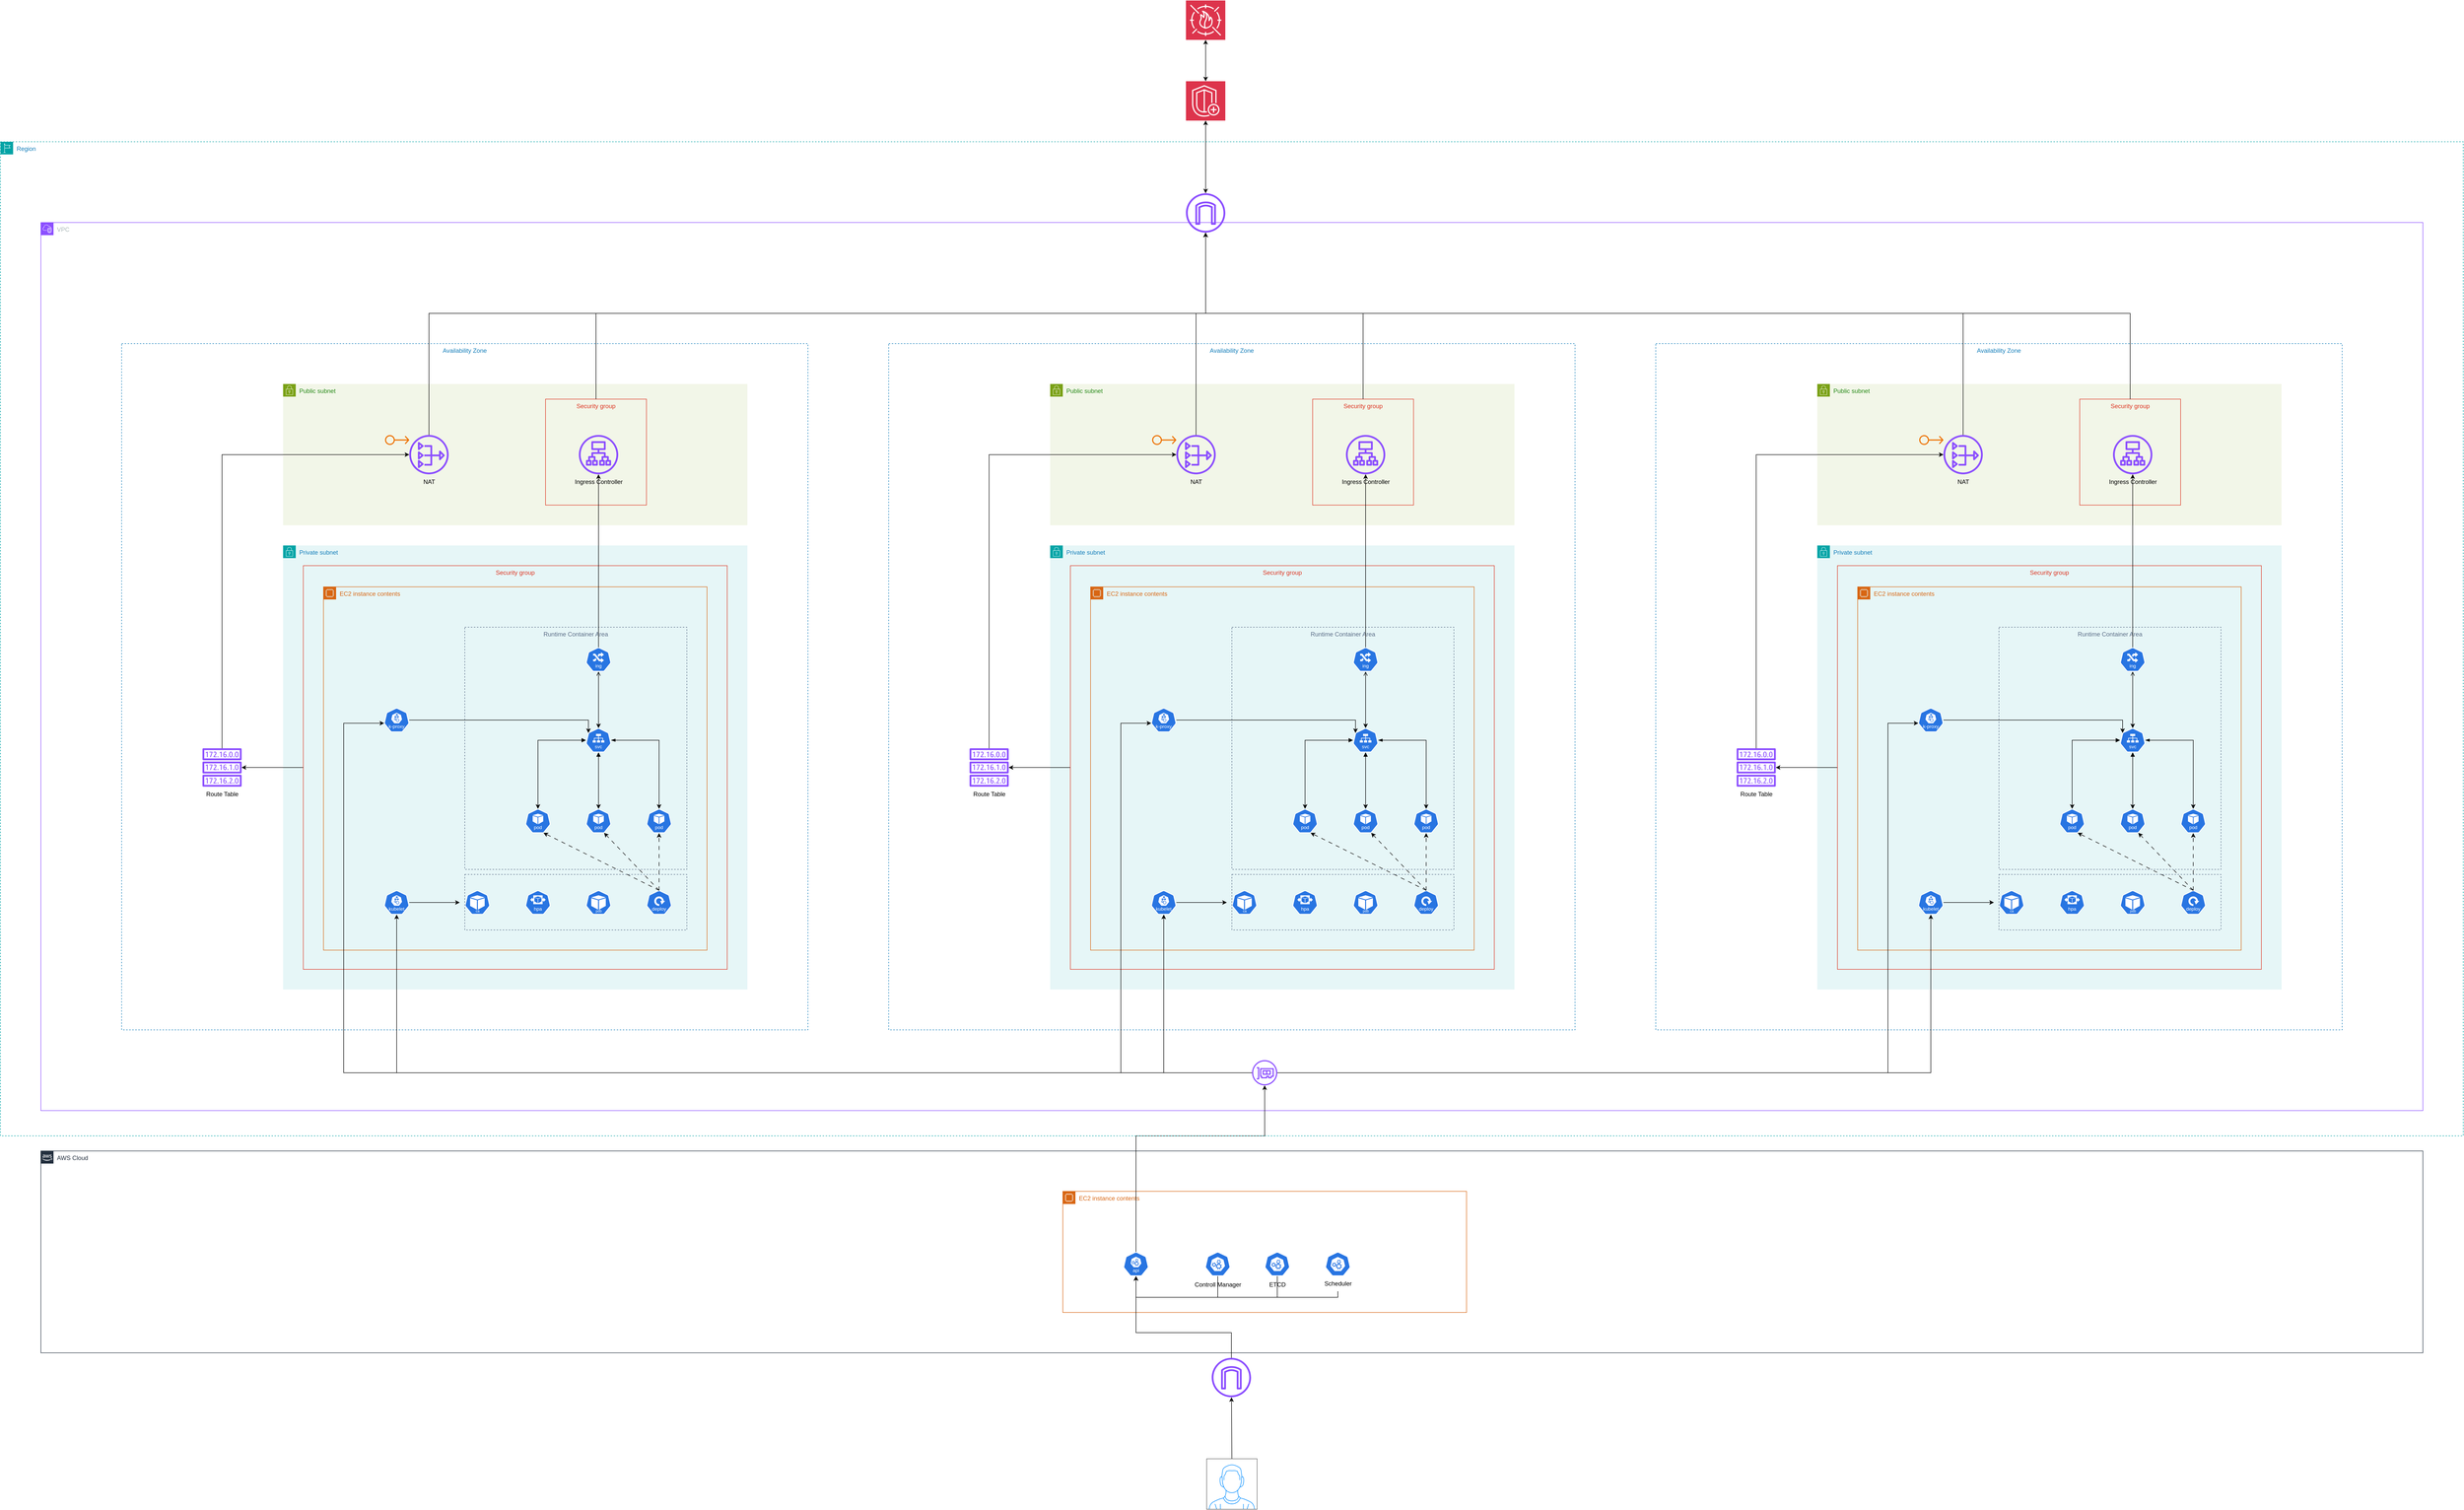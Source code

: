 <mxfile version="24.7.6">
  <diagram name="페이지-1" id="rYzPdacisFxduKJ7r3z3">
    <mxGraphModel dx="8754" dy="5074" grid="1" gridSize="10" guides="1" tooltips="1" connect="1" arrows="1" fold="1" page="1" pageScale="1" pageWidth="827" pageHeight="1169" math="0" shadow="0">
      <root>
        <mxCell id="0" />
        <mxCell id="1" parent="0" />
        <mxCell id="ByIBVLOWsQhNoz3f1sCV-92" value="Availability Zone" style="fillColor=none;strokeColor=#147EBA;dashed=1;verticalAlign=top;fontStyle=0;fontColor=#147EBA;whiteSpace=wrap;html=1;" vertex="1" parent="1">
          <mxGeometry x="-1360" y="-300" width="1360" height="1360" as="geometry" />
        </mxCell>
        <mxCell id="ByIBVLOWsQhNoz3f1sCV-181" value="Availability Zone" style="fillColor=none;strokeColor=#147EBA;dashed=1;verticalAlign=top;fontStyle=0;fontColor=#147EBA;whiteSpace=wrap;html=1;" vertex="1" parent="1">
          <mxGeometry x="1680" y="-300" width="1360" height="1360" as="geometry" />
        </mxCell>
        <mxCell id="ByIBVLOWsQhNoz3f1sCV-137" value="Availability Zone" style="fillColor=none;strokeColor=#147EBA;dashed=1;verticalAlign=top;fontStyle=0;fontColor=#147EBA;whiteSpace=wrap;html=1;" vertex="1" parent="1">
          <mxGeometry x="160" y="-300" width="1360" height="1360" as="geometry" />
        </mxCell>
        <mxCell id="ByIBVLOWsQhNoz3f1sCV-95" value="Public subnet" style="points=[[0,0],[0.25,0],[0.5,0],[0.75,0],[1,0],[1,0.25],[1,0.5],[1,0.75],[1,1],[0.75,1],[0.5,1],[0.25,1],[0,1],[0,0.75],[0,0.5],[0,0.25]];outlineConnect=0;gradientColor=none;html=1;whiteSpace=wrap;fontSize=12;fontStyle=0;container=1;pointerEvents=0;collapsible=0;recursiveResize=0;shape=mxgraph.aws4.group;grIcon=mxgraph.aws4.group_security_group;grStroke=0;strokeColor=#7AA116;fillColor=#F2F6E8;verticalAlign=top;align=left;spacingLeft=30;fontColor=#248814;dashed=0;" vertex="1" parent="1">
          <mxGeometry x="480" y="-220" width="920" height="280" as="geometry" />
        </mxCell>
        <mxCell id="ByIBVLOWsQhNoz3f1sCV-96" value="" style="sketch=0;outlineConnect=0;fontColor=#232F3E;gradientColor=none;fillColor=#8C4FFF;strokeColor=none;dashed=0;verticalLabelPosition=bottom;verticalAlign=top;align=center;html=1;fontSize=12;fontStyle=0;aspect=fixed;pointerEvents=1;shape=mxgraph.aws4.application_load_balancer;" vertex="1" parent="ByIBVLOWsQhNoz3f1sCV-95">
          <mxGeometry x="586" y="101" width="78" height="78" as="geometry" />
        </mxCell>
        <mxCell id="ByIBVLOWsQhNoz3f1sCV-97" value="Ingress Controller" style="text;html=1;align=center;verticalAlign=middle;resizable=0;points=[];autosize=1;strokeColor=none;fillColor=none;" vertex="1" parent="ByIBVLOWsQhNoz3f1sCV-95">
          <mxGeometry x="565" y="179" width="120" height="30" as="geometry" />
        </mxCell>
        <mxCell id="ByIBVLOWsQhNoz3f1sCV-98" value="" style="sketch=0;outlineConnect=0;fontColor=#232F3E;gradientColor=none;fillColor=#8C4FFF;strokeColor=none;dashed=0;verticalLabelPosition=bottom;verticalAlign=top;align=center;html=1;fontSize=12;fontStyle=0;aspect=fixed;pointerEvents=1;shape=mxgraph.aws4.nat_gateway;" vertex="1" parent="ByIBVLOWsQhNoz3f1sCV-95">
          <mxGeometry x="250" y="101" width="78" height="78" as="geometry" />
        </mxCell>
        <mxCell id="ByIBVLOWsQhNoz3f1sCV-99" value="NAT" style="text;html=1;align=center;verticalAlign=middle;resizable=0;points=[];autosize=1;strokeColor=none;fillColor=none;" vertex="1" parent="ByIBVLOWsQhNoz3f1sCV-95">
          <mxGeometry x="264" y="179" width="50" height="30" as="geometry" />
        </mxCell>
        <mxCell id="ByIBVLOWsQhNoz3f1sCV-100" value="" style="sketch=0;outlineConnect=0;fontColor=#232F3E;gradientColor=none;fillColor=#ED7100;strokeColor=none;dashed=0;verticalLabelPosition=bottom;verticalAlign=top;align=center;html=1;fontSize=12;fontStyle=0;aspect=fixed;pointerEvents=1;shape=mxgraph.aws4.elastic_ip_address;" vertex="1" parent="ByIBVLOWsQhNoz3f1sCV-95">
          <mxGeometry x="202" y="101" width="48" height="20" as="geometry" />
        </mxCell>
        <mxCell id="ByIBVLOWsQhNoz3f1sCV-101" value="Security group" style="fillColor=none;strokeColor=#DD3522;verticalAlign=top;fontStyle=0;fontColor=#DD3522;whiteSpace=wrap;html=1;" vertex="1" parent="ByIBVLOWsQhNoz3f1sCV-95">
          <mxGeometry x="520" y="30" width="200" height="210" as="geometry" />
        </mxCell>
        <mxCell id="ByIBVLOWsQhNoz3f1sCV-102" value="Private subnet" style="points=[[0,0],[0.25,0],[0.5,0],[0.75,0],[1,0],[1,0.25],[1,0.5],[1,0.75],[1,1],[0.75,1],[0.5,1],[0.25,1],[0,1],[0,0.75],[0,0.5],[0,0.25]];outlineConnect=0;gradientColor=none;html=1;whiteSpace=wrap;fontSize=12;fontStyle=0;container=1;pointerEvents=0;collapsible=0;recursiveResize=0;shape=mxgraph.aws4.group;grIcon=mxgraph.aws4.group_security_group;grStroke=0;strokeColor=#00A4A6;fillColor=#E6F6F7;verticalAlign=top;align=left;spacingLeft=30;fontColor=#147EBA;dashed=0;" vertex="1" parent="1">
          <mxGeometry x="480" y="100" width="920" height="880" as="geometry" />
        </mxCell>
        <mxCell id="ByIBVLOWsQhNoz3f1sCV-103" value="EC2 instance contents" style="points=[[0,0],[0.25,0],[0.5,0],[0.75,0],[1,0],[1,0.25],[1,0.5],[1,0.75],[1,1],[0.75,1],[0.5,1],[0.25,1],[0,1],[0,0.75],[0,0.5],[0,0.25]];outlineConnect=0;gradientColor=none;html=1;whiteSpace=wrap;fontSize=12;fontStyle=0;container=1;pointerEvents=0;collapsible=0;recursiveResize=0;shape=mxgraph.aws4.group;grIcon=mxgraph.aws4.group_ec2_instance_contents;strokeColor=#D86613;fillColor=none;verticalAlign=top;align=left;spacingLeft=30;fontColor=#D86613;dashed=0;" vertex="1" parent="1">
          <mxGeometry x="560" y="182" width="760" height="720" as="geometry" />
        </mxCell>
        <mxCell id="ByIBVLOWsQhNoz3f1sCV-104" style="edgeStyle=orthogonalEdgeStyle;rounded=0;orthogonalLoop=1;jettySize=auto;html=1;" edge="1" parent="1" source="ByIBVLOWsQhNoz3f1sCV-105" target="ByIBVLOWsQhNoz3f1sCV-135">
          <mxGeometry relative="1" as="geometry" />
        </mxCell>
        <mxCell id="ByIBVLOWsQhNoz3f1sCV-105" value="Security group" style="fillColor=none;strokeColor=#DD3522;verticalAlign=top;fontStyle=0;fontColor=#DD3522;whiteSpace=wrap;html=1;" vertex="1" parent="1">
          <mxGeometry x="520" y="140" width="840" height="800" as="geometry" />
        </mxCell>
        <mxCell id="ByIBVLOWsQhNoz3f1sCV-106" value="Runtime Container Area" style="fillColor=none;strokeColor=#5A6C86;dashed=1;verticalAlign=top;fontStyle=0;fontColor=#5A6C86;whiteSpace=wrap;html=1;" vertex="1" parent="1">
          <mxGeometry x="840" y="262" width="440" height="480" as="geometry" />
        </mxCell>
        <mxCell id="ByIBVLOWsQhNoz3f1sCV-107" value="" style="aspect=fixed;sketch=0;html=1;dashed=0;whitespace=wrap;verticalLabelPosition=bottom;verticalAlign=top;fillColor=#2875E2;strokeColor=#ffffff;points=[[0.005,0.63,0],[0.1,0.2,0],[0.9,0.2,0],[0.5,0,0],[0.995,0.63,0],[0.72,0.99,0],[0.5,1,0],[0.28,0.99,0]];shape=mxgraph.kubernetes.icon2;kubernetesLabel=1;prIcon=hpa" vertex="1" parent="1">
          <mxGeometry x="960" y="783.5" width="50" height="48" as="geometry" />
        </mxCell>
        <mxCell id="ByIBVLOWsQhNoz3f1sCV-108" value="" style="aspect=fixed;sketch=0;html=1;dashed=0;whitespace=wrap;verticalLabelPosition=bottom;verticalAlign=top;fillColor=#2875E2;strokeColor=#ffffff;points=[[0.005,0.63,0],[0.1,0.2,0],[0.9,0.2,0],[0.5,0,0],[0.995,0.63,0],[0.72,0.99,0],[0.5,1,0],[0.28,0.99,0]];shape=mxgraph.kubernetes.icon2;kubernetesLabel=1;prIcon=svc" vertex="1" parent="1">
          <mxGeometry x="1080" y="462" width="50" height="48" as="geometry" />
        </mxCell>
        <mxCell id="ByIBVLOWsQhNoz3f1sCV-109" value="" style="aspect=fixed;sketch=0;html=1;dashed=0;whitespace=wrap;verticalLabelPosition=bottom;verticalAlign=top;fillColor=#2875E2;strokeColor=#ffffff;points=[[0.005,0.63,0],[0.1,0.2,0],[0.9,0.2,0],[0.5,0,0],[0.995,0.63,0],[0.72,0.99,0],[0.5,1,0],[0.28,0.99,0]];shape=mxgraph.kubernetes.icon2;kubernetesLabel=1;prIcon=deploy" vertex="1" parent="1">
          <mxGeometry x="1200" y="783.5" width="50" height="48" as="geometry" />
        </mxCell>
        <mxCell id="ByIBVLOWsQhNoz3f1sCV-110" style="edgeStyle=orthogonalEdgeStyle;rounded=0;orthogonalLoop=1;jettySize=auto;html=1;" edge="1" parent="1" source="ByIBVLOWsQhNoz3f1sCV-111" target="ByIBVLOWsQhNoz3f1sCV-96">
          <mxGeometry relative="1" as="geometry" />
        </mxCell>
        <mxCell id="ByIBVLOWsQhNoz3f1sCV-111" value="" style="aspect=fixed;sketch=0;html=1;dashed=0;whitespace=wrap;verticalLabelPosition=bottom;verticalAlign=top;fillColor=#2875E2;strokeColor=#ffffff;points=[[0.005,0.63,0],[0.1,0.2,0],[0.9,0.2,0],[0.5,0,0],[0.995,0.63,0],[0.72,0.99,0],[0.5,1,0],[0.28,0.99,0]];shape=mxgraph.kubernetes.icon2;kubernetesLabel=1;prIcon=ing" vertex="1" parent="1">
          <mxGeometry x="1080" y="302" width="50" height="48" as="geometry" />
        </mxCell>
        <mxCell id="ByIBVLOWsQhNoz3f1sCV-112" value="" style="aspect=fixed;sketch=0;html=1;dashed=0;whitespace=wrap;verticalLabelPosition=bottom;verticalAlign=top;fillColor=#2875E2;strokeColor=#ffffff;points=[[0.005,0.63,0],[0.1,0.2,0],[0.9,0.2,0],[0.5,0,0],[0.995,0.63,0],[0.72,0.99,0],[0.5,1,0],[0.28,0.99,0]];shape=mxgraph.kubernetes.icon2;kubernetesLabel=1;prIcon=pod" vertex="1" parent="1">
          <mxGeometry x="1080" y="622" width="50" height="48" as="geometry" />
        </mxCell>
        <mxCell id="ByIBVLOWsQhNoz3f1sCV-113" value="" style="aspect=fixed;sketch=0;html=1;dashed=0;whitespace=wrap;verticalLabelPosition=bottom;verticalAlign=top;fillColor=#2875E2;strokeColor=#ffffff;points=[[0.005,0.63,0],[0.1,0.2,0],[0.9,0.2,0],[0.5,0,0],[0.995,0.63,0],[0.72,0.99,0],[0.5,1,0],[0.28,0.99,0]];shape=mxgraph.kubernetes.icon2;kubernetesLabel=1;prIcon=pod" vertex="1" parent="1">
          <mxGeometry x="960" y="622" width="50" height="48" as="geometry" />
        </mxCell>
        <mxCell id="ByIBVLOWsQhNoz3f1sCV-114" value="" style="aspect=fixed;sketch=0;html=1;dashed=0;whitespace=wrap;verticalLabelPosition=bottom;verticalAlign=top;fillColor=#2875E2;strokeColor=#ffffff;points=[[0.005,0.63,0],[0.1,0.2,0],[0.9,0.2,0],[0.5,0,0],[0.995,0.63,0],[0.72,0.99,0],[0.5,1,0],[0.28,0.99,0]];shape=mxgraph.kubernetes.icon2;kubernetesLabel=1;prIcon=pod" vertex="1" parent="1">
          <mxGeometry x="1200" y="622" width="50" height="48" as="geometry" />
        </mxCell>
        <mxCell id="ByIBVLOWsQhNoz3f1sCV-115" value="" style="aspect=fixed;sketch=0;html=1;dashed=0;whitespace=wrap;verticalLabelPosition=bottom;verticalAlign=top;fillColor=#2875E2;strokeColor=#ffffff;points=[[0.005,0.63,0],[0.1,0.2,0],[0.9,0.2,0],[0.5,0,0],[0.995,0.63,0],[0.72,0.99,0],[0.5,1,0],[0.28,0.99,0]];shape=mxgraph.kubernetes.icon2;prIcon=pod" vertex="1" parent="1">
          <mxGeometry x="1080" y="783.5" width="50" height="48" as="geometry" />
        </mxCell>
        <mxCell id="ByIBVLOWsQhNoz3f1sCV-116" value="pdb" style="text;html=1;align=center;verticalAlign=middle;resizable=0;points=[];autosize=1;strokeColor=none;fillColor=none;fontColor=#FFFFFF;fontSize=7;" vertex="1" parent="1">
          <mxGeometry x="1085" y="814.5" width="40" height="20" as="geometry" />
        </mxCell>
        <mxCell id="ByIBVLOWsQhNoz3f1sCV-117" value="" style="aspect=fixed;sketch=0;html=1;dashed=0;whitespace=wrap;verticalLabelPosition=bottom;verticalAlign=top;fillColor=#2875E2;strokeColor=#ffffff;points=[[0.005,0.63,0],[0.1,0.2,0],[0.9,0.2,0],[0.5,0,0],[0.995,0.63,0],[0.72,0.99,0],[0.5,1,0],[0.28,0.99,0]];shape=mxgraph.kubernetes.icon2;prIcon=pod" vertex="1" parent="1">
          <mxGeometry x="840" y="783.5" width="50" height="48" as="geometry" />
        </mxCell>
        <mxCell id="ByIBVLOWsQhNoz3f1sCV-118" value="ca" style="text;html=1;align=center;verticalAlign=middle;resizable=0;points=[];autosize=1;strokeColor=none;fillColor=none;fontColor=#FFFFFF;fontSize=7;" vertex="1" parent="1">
          <mxGeometry x="850" y="814.5" width="30" height="20" as="geometry" />
        </mxCell>
        <mxCell id="ByIBVLOWsQhNoz3f1sCV-119" style="edgeStyle=orthogonalEdgeStyle;rounded=0;orthogonalLoop=1;jettySize=auto;html=1;entryX=0.5;entryY=0;entryDx=0;entryDy=0;entryPerimeter=0;startArrow=open;startFill=0;" edge="1" parent="1" source="ByIBVLOWsQhNoz3f1sCV-111" target="ByIBVLOWsQhNoz3f1sCV-108">
          <mxGeometry relative="1" as="geometry" />
        </mxCell>
        <mxCell id="ByIBVLOWsQhNoz3f1sCV-120" style="edgeStyle=orthogonalEdgeStyle;rounded=0;orthogonalLoop=1;jettySize=auto;html=1;entryX=0.5;entryY=0;entryDx=0;entryDy=0;entryPerimeter=0;startArrow=block;startFill=1;" edge="1" parent="1" source="ByIBVLOWsQhNoz3f1sCV-108" target="ByIBVLOWsQhNoz3f1sCV-113">
          <mxGeometry relative="1" as="geometry" />
        </mxCell>
        <mxCell id="ByIBVLOWsQhNoz3f1sCV-121" style="edgeStyle=orthogonalEdgeStyle;rounded=0;orthogonalLoop=1;jettySize=auto;html=1;entryX=0.5;entryY=0;entryDx=0;entryDy=0;entryPerimeter=0;startArrow=blockThin;startFill=1;" edge="1" parent="1" source="ByIBVLOWsQhNoz3f1sCV-108" target="ByIBVLOWsQhNoz3f1sCV-114">
          <mxGeometry relative="1" as="geometry" />
        </mxCell>
        <mxCell id="ByIBVLOWsQhNoz3f1sCV-122" style="edgeStyle=orthogonalEdgeStyle;rounded=0;orthogonalLoop=1;jettySize=auto;html=1;entryX=0.5;entryY=0;entryDx=0;entryDy=0;entryPerimeter=0;startArrow=block;startFill=1;" edge="1" parent="1" source="ByIBVLOWsQhNoz3f1sCV-108" target="ByIBVLOWsQhNoz3f1sCV-112">
          <mxGeometry relative="1" as="geometry" />
        </mxCell>
        <mxCell id="ByIBVLOWsQhNoz3f1sCV-123" value="" style="endArrow=classic;html=1;rounded=0;dashed=1;dashPattern=8 8;exitX=0.5;exitY=0;exitDx=0;exitDy=0;exitPerimeter=0;entryX=0.72;entryY=0.99;entryDx=0;entryDy=0;entryPerimeter=0;" edge="1" parent="1" source="ByIBVLOWsQhNoz3f1sCV-109" target="ByIBVLOWsQhNoz3f1sCV-113">
          <mxGeometry width="50" height="50" relative="1" as="geometry">
            <mxPoint x="1320" y="662" as="sourcePoint" />
            <mxPoint x="1370" y="612" as="targetPoint" />
          </mxGeometry>
        </mxCell>
        <mxCell id="ByIBVLOWsQhNoz3f1sCV-124" value="" style="endArrow=classic;html=1;rounded=0;dashed=1;dashPattern=8 8;exitX=0.5;exitY=0;exitDx=0;exitDy=0;exitPerimeter=0;entryX=0.72;entryY=0.99;entryDx=0;entryDy=0;entryPerimeter=0;" edge="1" parent="1" source="ByIBVLOWsQhNoz3f1sCV-109" target="ByIBVLOWsQhNoz3f1sCV-112">
          <mxGeometry width="50" height="50" relative="1" as="geometry">
            <mxPoint x="1275" y="712" as="sourcePoint" />
            <mxPoint x="1126" y="680" as="targetPoint" />
          </mxGeometry>
        </mxCell>
        <mxCell id="ByIBVLOWsQhNoz3f1sCV-125" value="" style="endArrow=classic;html=1;rounded=0;dashed=1;dashPattern=8 8;exitX=0.5;exitY=0;exitDx=0;exitDy=0;exitPerimeter=0;entryX=0.5;entryY=1;entryDx=0;entryDy=0;entryPerimeter=0;" edge="1" parent="1" source="ByIBVLOWsQhNoz3f1sCV-109" target="ByIBVLOWsQhNoz3f1sCV-114">
          <mxGeometry width="50" height="50" relative="1" as="geometry">
            <mxPoint x="1275" y="712" as="sourcePoint" />
            <mxPoint x="1206" y="680" as="targetPoint" />
          </mxGeometry>
        </mxCell>
        <mxCell id="ByIBVLOWsQhNoz3f1sCV-126" value="" style="aspect=fixed;sketch=0;html=1;dashed=0;whitespace=wrap;verticalLabelPosition=bottom;verticalAlign=top;fillColor=#2875E2;strokeColor=#ffffff;points=[[0.005,0.63,0],[0.1,0.2,0],[0.9,0.2,0],[0.5,0,0],[0.995,0.63,0],[0.72,0.99,0],[0.5,1,0],[0.28,0.99,0]];shape=mxgraph.kubernetes.icon2;kubernetesLabel=1;prIcon=k_proxy" vertex="1" parent="1">
          <mxGeometry x="680" y="422" width="50" height="48" as="geometry" />
        </mxCell>
        <mxCell id="ByIBVLOWsQhNoz3f1sCV-127" style="edgeStyle=orthogonalEdgeStyle;rounded=0;orthogonalLoop=1;jettySize=auto;html=1;" edge="1" parent="1" source="ByIBVLOWsQhNoz3f1sCV-128">
          <mxGeometry relative="1" as="geometry">
            <mxPoint x="830" y="807.5" as="targetPoint" />
          </mxGeometry>
        </mxCell>
        <mxCell id="ByIBVLOWsQhNoz3f1sCV-128" value="" style="aspect=fixed;sketch=0;html=1;dashed=0;whitespace=wrap;verticalLabelPosition=bottom;verticalAlign=top;fillColor=#2875E2;strokeColor=#ffffff;points=[[0.005,0.63,0],[0.1,0.2,0],[0.9,0.2,0],[0.5,0,0],[0.995,0.63,0],[0.72,0.99,0],[0.5,1,0],[0.28,0.99,0]];shape=mxgraph.kubernetes.icon2;kubernetesLabel=1;prIcon=kubelet" vertex="1" parent="1">
          <mxGeometry x="680" y="783.5" width="50" height="48" as="geometry" />
        </mxCell>
        <mxCell id="ByIBVLOWsQhNoz3f1sCV-129" style="edgeStyle=orthogonalEdgeStyle;rounded=0;orthogonalLoop=1;jettySize=auto;html=1;entryX=0.1;entryY=0.2;entryDx=0;entryDy=0;entryPerimeter=0;" edge="1" parent="1" source="ByIBVLOWsQhNoz3f1sCV-126" target="ByIBVLOWsQhNoz3f1sCV-108">
          <mxGeometry relative="1" as="geometry">
            <Array as="points">
              <mxPoint x="1085" y="446" />
            </Array>
          </mxGeometry>
        </mxCell>
        <mxCell id="ByIBVLOWsQhNoz3f1sCV-130" value="" style="fillColor=none;strokeColor=#5A6C86;dashed=1;verticalAlign=top;fontStyle=0;fontColor=#5A6C86;whiteSpace=wrap;html=1;" vertex="1" parent="1">
          <mxGeometry x="840" y="752" width="440" height="110" as="geometry" />
        </mxCell>
        <mxCell id="ByIBVLOWsQhNoz3f1sCV-134" style="edgeStyle=orthogonalEdgeStyle;rounded=0;orthogonalLoop=1;jettySize=auto;html=1;" edge="1" parent="1" source="ByIBVLOWsQhNoz3f1sCV-135" target="ByIBVLOWsQhNoz3f1sCV-98">
          <mxGeometry relative="1" as="geometry">
            <Array as="points">
              <mxPoint x="359" y="-80" />
            </Array>
          </mxGeometry>
        </mxCell>
        <mxCell id="ByIBVLOWsQhNoz3f1sCV-135" value="" style="sketch=0;outlineConnect=0;fontColor=#232F3E;gradientColor=none;fillColor=#8C4FFF;strokeColor=none;dashed=0;verticalLabelPosition=bottom;verticalAlign=top;align=center;html=1;fontSize=12;fontStyle=0;aspect=fixed;pointerEvents=1;shape=mxgraph.aws4.route_table;" vertex="1" parent="1">
          <mxGeometry x="320" y="502" width="78" height="76" as="geometry" />
        </mxCell>
        <mxCell id="ByIBVLOWsQhNoz3f1sCV-136" value="Route Table" style="text;html=1;align=center;verticalAlign=middle;resizable=0;points=[];autosize=1;strokeColor=none;fillColor=none;" vertex="1" parent="1">
          <mxGeometry x="314" y="578" width="90" height="30" as="geometry" />
        </mxCell>
        <mxCell id="ByIBVLOWsQhNoz3f1sCV-139" value="Public subnet" style="points=[[0,0],[0.25,0],[0.5,0],[0.75,0],[1,0],[1,0.25],[1,0.5],[1,0.75],[1,1],[0.75,1],[0.5,1],[0.25,1],[0,1],[0,0.75],[0,0.5],[0,0.25]];outlineConnect=0;gradientColor=none;html=1;whiteSpace=wrap;fontSize=12;fontStyle=0;container=1;pointerEvents=0;collapsible=0;recursiveResize=0;shape=mxgraph.aws4.group;grIcon=mxgraph.aws4.group_security_group;grStroke=0;strokeColor=#7AA116;fillColor=#F2F6E8;verticalAlign=top;align=left;spacingLeft=30;fontColor=#248814;dashed=0;" vertex="1" parent="1">
          <mxGeometry x="2000" y="-220" width="920" height="280" as="geometry" />
        </mxCell>
        <mxCell id="ByIBVLOWsQhNoz3f1sCV-140" value="" style="sketch=0;outlineConnect=0;fontColor=#232F3E;gradientColor=none;fillColor=#8C4FFF;strokeColor=none;dashed=0;verticalLabelPosition=bottom;verticalAlign=top;align=center;html=1;fontSize=12;fontStyle=0;aspect=fixed;pointerEvents=1;shape=mxgraph.aws4.application_load_balancer;" vertex="1" parent="ByIBVLOWsQhNoz3f1sCV-139">
          <mxGeometry x="586" y="101" width="78" height="78" as="geometry" />
        </mxCell>
        <mxCell id="ByIBVLOWsQhNoz3f1sCV-141" value="Ingress Controller" style="text;html=1;align=center;verticalAlign=middle;resizable=0;points=[];autosize=1;strokeColor=none;fillColor=none;" vertex="1" parent="ByIBVLOWsQhNoz3f1sCV-139">
          <mxGeometry x="565" y="179" width="120" height="30" as="geometry" />
        </mxCell>
        <mxCell id="ByIBVLOWsQhNoz3f1sCV-142" value="" style="sketch=0;outlineConnect=0;fontColor=#232F3E;gradientColor=none;fillColor=#8C4FFF;strokeColor=none;dashed=0;verticalLabelPosition=bottom;verticalAlign=top;align=center;html=1;fontSize=12;fontStyle=0;aspect=fixed;pointerEvents=1;shape=mxgraph.aws4.nat_gateway;" vertex="1" parent="ByIBVLOWsQhNoz3f1sCV-139">
          <mxGeometry x="250" y="101" width="78" height="78" as="geometry" />
        </mxCell>
        <mxCell id="ByIBVLOWsQhNoz3f1sCV-143" value="NAT" style="text;html=1;align=center;verticalAlign=middle;resizable=0;points=[];autosize=1;strokeColor=none;fillColor=none;" vertex="1" parent="ByIBVLOWsQhNoz3f1sCV-139">
          <mxGeometry x="264" y="179" width="50" height="30" as="geometry" />
        </mxCell>
        <mxCell id="ByIBVLOWsQhNoz3f1sCV-144" value="" style="sketch=0;outlineConnect=0;fontColor=#232F3E;gradientColor=none;fillColor=#ED7100;strokeColor=none;dashed=0;verticalLabelPosition=bottom;verticalAlign=top;align=center;html=1;fontSize=12;fontStyle=0;aspect=fixed;pointerEvents=1;shape=mxgraph.aws4.elastic_ip_address;" vertex="1" parent="ByIBVLOWsQhNoz3f1sCV-139">
          <mxGeometry x="202" y="101" width="48" height="20" as="geometry" />
        </mxCell>
        <mxCell id="ByIBVLOWsQhNoz3f1sCV-145" value="Security group" style="fillColor=none;strokeColor=#DD3522;verticalAlign=top;fontStyle=0;fontColor=#DD3522;whiteSpace=wrap;html=1;" vertex="1" parent="ByIBVLOWsQhNoz3f1sCV-139">
          <mxGeometry x="520" y="30" width="200" height="210" as="geometry" />
        </mxCell>
        <mxCell id="ByIBVLOWsQhNoz3f1sCV-146" value="Private subnet" style="points=[[0,0],[0.25,0],[0.5,0],[0.75,0],[1,0],[1,0.25],[1,0.5],[1,0.75],[1,1],[0.75,1],[0.5,1],[0.25,1],[0,1],[0,0.75],[0,0.5],[0,0.25]];outlineConnect=0;gradientColor=none;html=1;whiteSpace=wrap;fontSize=12;fontStyle=0;container=1;pointerEvents=0;collapsible=0;recursiveResize=0;shape=mxgraph.aws4.group;grIcon=mxgraph.aws4.group_security_group;grStroke=0;strokeColor=#00A4A6;fillColor=#E6F6F7;verticalAlign=top;align=left;spacingLeft=30;fontColor=#147EBA;dashed=0;" vertex="1" parent="1">
          <mxGeometry x="2000" y="100" width="920" height="880" as="geometry" />
        </mxCell>
        <mxCell id="ByIBVLOWsQhNoz3f1sCV-147" value="EC2 instance contents" style="points=[[0,0],[0.25,0],[0.5,0],[0.75,0],[1,0],[1,0.25],[1,0.5],[1,0.75],[1,1],[0.75,1],[0.5,1],[0.25,1],[0,1],[0,0.75],[0,0.5],[0,0.25]];outlineConnect=0;gradientColor=none;html=1;whiteSpace=wrap;fontSize=12;fontStyle=0;container=1;pointerEvents=0;collapsible=0;recursiveResize=0;shape=mxgraph.aws4.group;grIcon=mxgraph.aws4.group_ec2_instance_contents;strokeColor=#D86613;fillColor=none;verticalAlign=top;align=left;spacingLeft=30;fontColor=#D86613;dashed=0;" vertex="1" parent="1">
          <mxGeometry x="2080" y="182" width="760" height="720" as="geometry" />
        </mxCell>
        <mxCell id="ByIBVLOWsQhNoz3f1sCV-148" style="edgeStyle=orthogonalEdgeStyle;rounded=0;orthogonalLoop=1;jettySize=auto;html=1;" edge="1" parent="1" source="ByIBVLOWsQhNoz3f1sCV-149" target="ByIBVLOWsQhNoz3f1sCV-179">
          <mxGeometry relative="1" as="geometry" />
        </mxCell>
        <mxCell id="ByIBVLOWsQhNoz3f1sCV-149" value="Security group" style="fillColor=none;strokeColor=#DD3522;verticalAlign=top;fontStyle=0;fontColor=#DD3522;whiteSpace=wrap;html=1;" vertex="1" parent="1">
          <mxGeometry x="2040" y="140" width="840" height="800" as="geometry" />
        </mxCell>
        <mxCell id="ByIBVLOWsQhNoz3f1sCV-150" value="Runtime Container Area" style="fillColor=none;strokeColor=#5A6C86;dashed=1;verticalAlign=top;fontStyle=0;fontColor=#5A6C86;whiteSpace=wrap;html=1;" vertex="1" parent="1">
          <mxGeometry x="2360" y="262" width="440" height="480" as="geometry" />
        </mxCell>
        <mxCell id="ByIBVLOWsQhNoz3f1sCV-151" value="" style="aspect=fixed;sketch=0;html=1;dashed=0;whitespace=wrap;verticalLabelPosition=bottom;verticalAlign=top;fillColor=#2875E2;strokeColor=#ffffff;points=[[0.005,0.63,0],[0.1,0.2,0],[0.9,0.2,0],[0.5,0,0],[0.995,0.63,0],[0.72,0.99,0],[0.5,1,0],[0.28,0.99,0]];shape=mxgraph.kubernetes.icon2;kubernetesLabel=1;prIcon=hpa" vertex="1" parent="1">
          <mxGeometry x="2480" y="783.5" width="50" height="48" as="geometry" />
        </mxCell>
        <mxCell id="ByIBVLOWsQhNoz3f1sCV-152" value="" style="aspect=fixed;sketch=0;html=1;dashed=0;whitespace=wrap;verticalLabelPosition=bottom;verticalAlign=top;fillColor=#2875E2;strokeColor=#ffffff;points=[[0.005,0.63,0],[0.1,0.2,0],[0.9,0.2,0],[0.5,0,0],[0.995,0.63,0],[0.72,0.99,0],[0.5,1,0],[0.28,0.99,0]];shape=mxgraph.kubernetes.icon2;kubernetesLabel=1;prIcon=svc" vertex="1" parent="1">
          <mxGeometry x="2600" y="462" width="50" height="48" as="geometry" />
        </mxCell>
        <mxCell id="ByIBVLOWsQhNoz3f1sCV-153" value="" style="aspect=fixed;sketch=0;html=1;dashed=0;whitespace=wrap;verticalLabelPosition=bottom;verticalAlign=top;fillColor=#2875E2;strokeColor=#ffffff;points=[[0.005,0.63,0],[0.1,0.2,0],[0.9,0.2,0],[0.5,0,0],[0.995,0.63,0],[0.72,0.99,0],[0.5,1,0],[0.28,0.99,0]];shape=mxgraph.kubernetes.icon2;kubernetesLabel=1;prIcon=deploy" vertex="1" parent="1">
          <mxGeometry x="2720" y="783.5" width="50" height="48" as="geometry" />
        </mxCell>
        <mxCell id="ByIBVLOWsQhNoz3f1sCV-154" style="edgeStyle=orthogonalEdgeStyle;rounded=0;orthogonalLoop=1;jettySize=auto;html=1;" edge="1" parent="1" source="ByIBVLOWsQhNoz3f1sCV-155" target="ByIBVLOWsQhNoz3f1sCV-140">
          <mxGeometry relative="1" as="geometry" />
        </mxCell>
        <mxCell id="ByIBVLOWsQhNoz3f1sCV-155" value="" style="aspect=fixed;sketch=0;html=1;dashed=0;whitespace=wrap;verticalLabelPosition=bottom;verticalAlign=top;fillColor=#2875E2;strokeColor=#ffffff;points=[[0.005,0.63,0],[0.1,0.2,0],[0.9,0.2,0],[0.5,0,0],[0.995,0.63,0],[0.72,0.99,0],[0.5,1,0],[0.28,0.99,0]];shape=mxgraph.kubernetes.icon2;kubernetesLabel=1;prIcon=ing" vertex="1" parent="1">
          <mxGeometry x="2600" y="302" width="50" height="48" as="geometry" />
        </mxCell>
        <mxCell id="ByIBVLOWsQhNoz3f1sCV-156" value="" style="aspect=fixed;sketch=0;html=1;dashed=0;whitespace=wrap;verticalLabelPosition=bottom;verticalAlign=top;fillColor=#2875E2;strokeColor=#ffffff;points=[[0.005,0.63,0],[0.1,0.2,0],[0.9,0.2,0],[0.5,0,0],[0.995,0.63,0],[0.72,0.99,0],[0.5,1,0],[0.28,0.99,0]];shape=mxgraph.kubernetes.icon2;kubernetesLabel=1;prIcon=pod" vertex="1" parent="1">
          <mxGeometry x="2600" y="622" width="50" height="48" as="geometry" />
        </mxCell>
        <mxCell id="ByIBVLOWsQhNoz3f1sCV-157" value="" style="aspect=fixed;sketch=0;html=1;dashed=0;whitespace=wrap;verticalLabelPosition=bottom;verticalAlign=top;fillColor=#2875E2;strokeColor=#ffffff;points=[[0.005,0.63,0],[0.1,0.2,0],[0.9,0.2,0],[0.5,0,0],[0.995,0.63,0],[0.72,0.99,0],[0.5,1,0],[0.28,0.99,0]];shape=mxgraph.kubernetes.icon2;kubernetesLabel=1;prIcon=pod" vertex="1" parent="1">
          <mxGeometry x="2480" y="622" width="50" height="48" as="geometry" />
        </mxCell>
        <mxCell id="ByIBVLOWsQhNoz3f1sCV-158" value="" style="aspect=fixed;sketch=0;html=1;dashed=0;whitespace=wrap;verticalLabelPosition=bottom;verticalAlign=top;fillColor=#2875E2;strokeColor=#ffffff;points=[[0.005,0.63,0],[0.1,0.2,0],[0.9,0.2,0],[0.5,0,0],[0.995,0.63,0],[0.72,0.99,0],[0.5,1,0],[0.28,0.99,0]];shape=mxgraph.kubernetes.icon2;kubernetesLabel=1;prIcon=pod" vertex="1" parent="1">
          <mxGeometry x="2720" y="622" width="50" height="48" as="geometry" />
        </mxCell>
        <mxCell id="ByIBVLOWsQhNoz3f1sCV-159" value="" style="aspect=fixed;sketch=0;html=1;dashed=0;whitespace=wrap;verticalLabelPosition=bottom;verticalAlign=top;fillColor=#2875E2;strokeColor=#ffffff;points=[[0.005,0.63,0],[0.1,0.2,0],[0.9,0.2,0],[0.5,0,0],[0.995,0.63,0],[0.72,0.99,0],[0.5,1,0],[0.28,0.99,0]];shape=mxgraph.kubernetes.icon2;prIcon=pod" vertex="1" parent="1">
          <mxGeometry x="2600" y="783.5" width="50" height="48" as="geometry" />
        </mxCell>
        <mxCell id="ByIBVLOWsQhNoz3f1sCV-160" value="pdb" style="text;html=1;align=center;verticalAlign=middle;resizable=0;points=[];autosize=1;strokeColor=none;fillColor=none;fontColor=#FFFFFF;fontSize=7;" vertex="1" parent="1">
          <mxGeometry x="2605" y="814.5" width="40" height="20" as="geometry" />
        </mxCell>
        <mxCell id="ByIBVLOWsQhNoz3f1sCV-161" value="" style="aspect=fixed;sketch=0;html=1;dashed=0;whitespace=wrap;verticalLabelPosition=bottom;verticalAlign=top;fillColor=#2875E2;strokeColor=#ffffff;points=[[0.005,0.63,0],[0.1,0.2,0],[0.9,0.2,0],[0.5,0,0],[0.995,0.63,0],[0.72,0.99,0],[0.5,1,0],[0.28,0.99,0]];shape=mxgraph.kubernetes.icon2;prIcon=pod" vertex="1" parent="1">
          <mxGeometry x="2360" y="783.5" width="50" height="48" as="geometry" />
        </mxCell>
        <mxCell id="ByIBVLOWsQhNoz3f1sCV-162" value="ca" style="text;html=1;align=center;verticalAlign=middle;resizable=0;points=[];autosize=1;strokeColor=none;fillColor=none;fontColor=#FFFFFF;fontSize=7;" vertex="1" parent="1">
          <mxGeometry x="2370" y="814.5" width="30" height="20" as="geometry" />
        </mxCell>
        <mxCell id="ByIBVLOWsQhNoz3f1sCV-163" style="edgeStyle=orthogonalEdgeStyle;rounded=0;orthogonalLoop=1;jettySize=auto;html=1;entryX=0.5;entryY=0;entryDx=0;entryDy=0;entryPerimeter=0;startArrow=open;startFill=0;" edge="1" parent="1" source="ByIBVLOWsQhNoz3f1sCV-155" target="ByIBVLOWsQhNoz3f1sCV-152">
          <mxGeometry relative="1" as="geometry" />
        </mxCell>
        <mxCell id="ByIBVLOWsQhNoz3f1sCV-164" style="edgeStyle=orthogonalEdgeStyle;rounded=0;orthogonalLoop=1;jettySize=auto;html=1;entryX=0.5;entryY=0;entryDx=0;entryDy=0;entryPerimeter=0;startArrow=block;startFill=1;" edge="1" parent="1" source="ByIBVLOWsQhNoz3f1sCV-152" target="ByIBVLOWsQhNoz3f1sCV-157">
          <mxGeometry relative="1" as="geometry" />
        </mxCell>
        <mxCell id="ByIBVLOWsQhNoz3f1sCV-165" style="edgeStyle=orthogonalEdgeStyle;rounded=0;orthogonalLoop=1;jettySize=auto;html=1;entryX=0.5;entryY=0;entryDx=0;entryDy=0;entryPerimeter=0;startArrow=blockThin;startFill=1;" edge="1" parent="1" source="ByIBVLOWsQhNoz3f1sCV-152" target="ByIBVLOWsQhNoz3f1sCV-158">
          <mxGeometry relative="1" as="geometry" />
        </mxCell>
        <mxCell id="ByIBVLOWsQhNoz3f1sCV-166" style="edgeStyle=orthogonalEdgeStyle;rounded=0;orthogonalLoop=1;jettySize=auto;html=1;entryX=0.5;entryY=0;entryDx=0;entryDy=0;entryPerimeter=0;startArrow=block;startFill=1;" edge="1" parent="1" source="ByIBVLOWsQhNoz3f1sCV-152" target="ByIBVLOWsQhNoz3f1sCV-156">
          <mxGeometry relative="1" as="geometry" />
        </mxCell>
        <mxCell id="ByIBVLOWsQhNoz3f1sCV-167" value="" style="endArrow=classic;html=1;rounded=0;dashed=1;dashPattern=8 8;exitX=0.5;exitY=0;exitDx=0;exitDy=0;exitPerimeter=0;entryX=0.72;entryY=0.99;entryDx=0;entryDy=0;entryPerimeter=0;" edge="1" parent="1" source="ByIBVLOWsQhNoz3f1sCV-153" target="ByIBVLOWsQhNoz3f1sCV-157">
          <mxGeometry width="50" height="50" relative="1" as="geometry">
            <mxPoint x="2840" y="662" as="sourcePoint" />
            <mxPoint x="2890" y="612" as="targetPoint" />
          </mxGeometry>
        </mxCell>
        <mxCell id="ByIBVLOWsQhNoz3f1sCV-168" value="" style="endArrow=classic;html=1;rounded=0;dashed=1;dashPattern=8 8;exitX=0.5;exitY=0;exitDx=0;exitDy=0;exitPerimeter=0;entryX=0.72;entryY=0.99;entryDx=0;entryDy=0;entryPerimeter=0;" edge="1" parent="1" source="ByIBVLOWsQhNoz3f1sCV-153" target="ByIBVLOWsQhNoz3f1sCV-156">
          <mxGeometry width="50" height="50" relative="1" as="geometry">
            <mxPoint x="2795" y="712" as="sourcePoint" />
            <mxPoint x="2646" y="680" as="targetPoint" />
          </mxGeometry>
        </mxCell>
        <mxCell id="ByIBVLOWsQhNoz3f1sCV-169" value="" style="endArrow=classic;html=1;rounded=0;dashed=1;dashPattern=8 8;exitX=0.5;exitY=0;exitDx=0;exitDy=0;exitPerimeter=0;entryX=0.5;entryY=1;entryDx=0;entryDy=0;entryPerimeter=0;" edge="1" parent="1" source="ByIBVLOWsQhNoz3f1sCV-153" target="ByIBVLOWsQhNoz3f1sCV-158">
          <mxGeometry width="50" height="50" relative="1" as="geometry">
            <mxPoint x="2795" y="712" as="sourcePoint" />
            <mxPoint x="2726" y="680" as="targetPoint" />
          </mxGeometry>
        </mxCell>
        <mxCell id="ByIBVLOWsQhNoz3f1sCV-170" value="" style="aspect=fixed;sketch=0;html=1;dashed=0;whitespace=wrap;verticalLabelPosition=bottom;verticalAlign=top;fillColor=#2875E2;strokeColor=#ffffff;points=[[0.005,0.63,0],[0.1,0.2,0],[0.9,0.2,0],[0.5,0,0],[0.995,0.63,0],[0.72,0.99,0],[0.5,1,0],[0.28,0.99,0]];shape=mxgraph.kubernetes.icon2;kubernetesLabel=1;prIcon=k_proxy" vertex="1" parent="1">
          <mxGeometry x="2200" y="422" width="50" height="48" as="geometry" />
        </mxCell>
        <mxCell id="ByIBVLOWsQhNoz3f1sCV-171" style="edgeStyle=orthogonalEdgeStyle;rounded=0;orthogonalLoop=1;jettySize=auto;html=1;" edge="1" parent="1" source="ByIBVLOWsQhNoz3f1sCV-172">
          <mxGeometry relative="1" as="geometry">
            <mxPoint x="2350" y="807.5" as="targetPoint" />
          </mxGeometry>
        </mxCell>
        <mxCell id="ByIBVLOWsQhNoz3f1sCV-172" value="" style="aspect=fixed;sketch=0;html=1;dashed=0;whitespace=wrap;verticalLabelPosition=bottom;verticalAlign=top;fillColor=#2875E2;strokeColor=#ffffff;points=[[0.005,0.63,0],[0.1,0.2,0],[0.9,0.2,0],[0.5,0,0],[0.995,0.63,0],[0.72,0.99,0],[0.5,1,0],[0.28,0.99,0]];shape=mxgraph.kubernetes.icon2;kubernetesLabel=1;prIcon=kubelet" vertex="1" parent="1">
          <mxGeometry x="2200" y="783.5" width="50" height="48" as="geometry" />
        </mxCell>
        <mxCell id="ByIBVLOWsQhNoz3f1sCV-173" style="edgeStyle=orthogonalEdgeStyle;rounded=0;orthogonalLoop=1;jettySize=auto;html=1;entryX=0.1;entryY=0.2;entryDx=0;entryDy=0;entryPerimeter=0;" edge="1" parent="1" source="ByIBVLOWsQhNoz3f1sCV-170" target="ByIBVLOWsQhNoz3f1sCV-152">
          <mxGeometry relative="1" as="geometry">
            <Array as="points">
              <mxPoint x="2605" y="446" />
            </Array>
          </mxGeometry>
        </mxCell>
        <mxCell id="ByIBVLOWsQhNoz3f1sCV-174" value="" style="fillColor=none;strokeColor=#5A6C86;dashed=1;verticalAlign=top;fontStyle=0;fontColor=#5A6C86;whiteSpace=wrap;html=1;" vertex="1" parent="1">
          <mxGeometry x="2360" y="752" width="440" height="110" as="geometry" />
        </mxCell>
        <mxCell id="ByIBVLOWsQhNoz3f1sCV-178" style="edgeStyle=orthogonalEdgeStyle;rounded=0;orthogonalLoop=1;jettySize=auto;html=1;" edge="1" parent="1" source="ByIBVLOWsQhNoz3f1sCV-179" target="ByIBVLOWsQhNoz3f1sCV-142">
          <mxGeometry relative="1" as="geometry">
            <Array as="points">
              <mxPoint x="1879" y="-80" />
            </Array>
          </mxGeometry>
        </mxCell>
        <mxCell id="ByIBVLOWsQhNoz3f1sCV-179" value="" style="sketch=0;outlineConnect=0;fontColor=#232F3E;gradientColor=none;fillColor=#8C4FFF;strokeColor=none;dashed=0;verticalLabelPosition=bottom;verticalAlign=top;align=center;html=1;fontSize=12;fontStyle=0;aspect=fixed;pointerEvents=1;shape=mxgraph.aws4.route_table;" vertex="1" parent="1">
          <mxGeometry x="1840" y="502" width="78" height="76" as="geometry" />
        </mxCell>
        <mxCell id="ByIBVLOWsQhNoz3f1sCV-180" value="Route Table" style="text;html=1;align=center;verticalAlign=middle;resizable=0;points=[];autosize=1;strokeColor=none;fillColor=none;" vertex="1" parent="1">
          <mxGeometry x="1834" y="578" width="90" height="30" as="geometry" />
        </mxCell>
        <mxCell id="ByIBVLOWsQhNoz3f1sCV-79" value="Public subnet" style="points=[[0,0],[0.25,0],[0.5,0],[0.75,0],[1,0],[1,0.25],[1,0.5],[1,0.75],[1,1],[0.75,1],[0.5,1],[0.25,1],[0,1],[0,0.75],[0,0.5],[0,0.25]];outlineConnect=0;gradientColor=none;html=1;whiteSpace=wrap;fontSize=12;fontStyle=0;container=1;pointerEvents=0;collapsible=0;recursiveResize=0;shape=mxgraph.aws4.group;grIcon=mxgraph.aws4.group_security_group;grStroke=0;strokeColor=#7AA116;fillColor=#F2F6E8;verticalAlign=top;align=left;spacingLeft=30;fontColor=#248814;dashed=0;" vertex="1" parent="1">
          <mxGeometry x="-1040" y="-220" width="920" height="280" as="geometry" />
        </mxCell>
        <mxCell id="ByIBVLOWsQhNoz3f1sCV-80" value="" style="sketch=0;outlineConnect=0;fontColor=#232F3E;gradientColor=none;fillColor=#8C4FFF;strokeColor=none;dashed=0;verticalLabelPosition=bottom;verticalAlign=top;align=center;html=1;fontSize=12;fontStyle=0;aspect=fixed;pointerEvents=1;shape=mxgraph.aws4.application_load_balancer;" vertex="1" parent="ByIBVLOWsQhNoz3f1sCV-79">
          <mxGeometry x="586" y="101" width="78" height="78" as="geometry" />
        </mxCell>
        <mxCell id="ByIBVLOWsQhNoz3f1sCV-82" value="Ingress Controller" style="text;html=1;align=center;verticalAlign=middle;resizable=0;points=[];autosize=1;strokeColor=none;fillColor=none;" vertex="1" parent="ByIBVLOWsQhNoz3f1sCV-79">
          <mxGeometry x="565" y="179" width="120" height="30" as="geometry" />
        </mxCell>
        <mxCell id="ByIBVLOWsQhNoz3f1sCV-86" value="" style="sketch=0;outlineConnect=0;fontColor=#232F3E;gradientColor=none;fillColor=#8C4FFF;strokeColor=none;dashed=0;verticalLabelPosition=bottom;verticalAlign=top;align=center;html=1;fontSize=12;fontStyle=0;aspect=fixed;pointerEvents=1;shape=mxgraph.aws4.nat_gateway;" vertex="1" parent="ByIBVLOWsQhNoz3f1sCV-79">
          <mxGeometry x="250" y="101" width="78" height="78" as="geometry" />
        </mxCell>
        <mxCell id="ByIBVLOWsQhNoz3f1sCV-87" value="NAT" style="text;html=1;align=center;verticalAlign=middle;resizable=0;points=[];autosize=1;strokeColor=none;fillColor=none;" vertex="1" parent="ByIBVLOWsQhNoz3f1sCV-79">
          <mxGeometry x="264" y="179" width="50" height="30" as="geometry" />
        </mxCell>
        <mxCell id="ByIBVLOWsQhNoz3f1sCV-89" value="" style="sketch=0;outlineConnect=0;fontColor=#232F3E;gradientColor=none;fillColor=#ED7100;strokeColor=none;dashed=0;verticalLabelPosition=bottom;verticalAlign=top;align=center;html=1;fontSize=12;fontStyle=0;aspect=fixed;pointerEvents=1;shape=mxgraph.aws4.elastic_ip_address;" vertex="1" parent="ByIBVLOWsQhNoz3f1sCV-79">
          <mxGeometry x="202" y="101" width="48" height="20" as="geometry" />
        </mxCell>
        <mxCell id="ByIBVLOWsQhNoz3f1sCV-90" value="Security group" style="fillColor=none;strokeColor=#DD3522;verticalAlign=top;fontStyle=0;fontColor=#DD3522;whiteSpace=wrap;html=1;" vertex="1" parent="ByIBVLOWsQhNoz3f1sCV-79">
          <mxGeometry x="520" y="30" width="200" height="210" as="geometry" />
        </mxCell>
        <mxCell id="ByIBVLOWsQhNoz3f1sCV-60" value="Private subnet" style="points=[[0,0],[0.25,0],[0.5,0],[0.75,0],[1,0],[1,0.25],[1,0.5],[1,0.75],[1,1],[0.75,1],[0.5,1],[0.25,1],[0,1],[0,0.75],[0,0.5],[0,0.25]];outlineConnect=0;gradientColor=none;html=1;whiteSpace=wrap;fontSize=12;fontStyle=0;container=1;pointerEvents=0;collapsible=0;recursiveResize=0;shape=mxgraph.aws4.group;grIcon=mxgraph.aws4.group_security_group;grStroke=0;strokeColor=#00A4A6;fillColor=#E6F6F7;verticalAlign=top;align=left;spacingLeft=30;fontColor=#147EBA;dashed=0;" vertex="1" parent="1">
          <mxGeometry x="-1040" y="100" width="920" height="880" as="geometry" />
        </mxCell>
        <mxCell id="ByIBVLOWsQhNoz3f1sCV-57" value="EC2 instance contents" style="points=[[0,0],[0.25,0],[0.5,0],[0.75,0],[1,0],[1,0.25],[1,0.5],[1,0.75],[1,1],[0.75,1],[0.5,1],[0.25,1],[0,1],[0,0.75],[0,0.5],[0,0.25]];outlineConnect=0;gradientColor=none;html=1;whiteSpace=wrap;fontSize=12;fontStyle=0;container=1;pointerEvents=0;collapsible=0;recursiveResize=0;shape=mxgraph.aws4.group;grIcon=mxgraph.aws4.group_ec2_instance_contents;strokeColor=#D86613;fillColor=none;verticalAlign=top;align=left;spacingLeft=30;fontColor=#D86613;dashed=0;" vertex="1" parent="1">
          <mxGeometry x="-960" y="182" width="760" height="720" as="geometry" />
        </mxCell>
        <mxCell id="ByIBVLOWsQhNoz3f1sCV-84" style="edgeStyle=orthogonalEdgeStyle;rounded=0;orthogonalLoop=1;jettySize=auto;html=1;" edge="1" parent="1" source="ByIBVLOWsQhNoz3f1sCV-58" target="ByIBVLOWsQhNoz3f1sCV-83">
          <mxGeometry relative="1" as="geometry" />
        </mxCell>
        <mxCell id="ByIBVLOWsQhNoz3f1sCV-58" value="Security group" style="fillColor=none;strokeColor=#DD3522;verticalAlign=top;fontStyle=0;fontColor=#DD3522;whiteSpace=wrap;html=1;" vertex="1" parent="1">
          <mxGeometry x="-1000" y="140" width="840" height="800" as="geometry" />
        </mxCell>
        <mxCell id="ByIBVLOWsQhNoz3f1sCV-48" value="Runtime Container Area" style="fillColor=none;strokeColor=#5A6C86;dashed=1;verticalAlign=top;fontStyle=0;fontColor=#5A6C86;whiteSpace=wrap;html=1;" vertex="1" parent="1">
          <mxGeometry x="-680" y="262" width="440" height="480" as="geometry" />
        </mxCell>
        <mxCell id="ByIBVLOWsQhNoz3f1sCV-29" value="" style="aspect=fixed;sketch=0;html=1;dashed=0;whitespace=wrap;verticalLabelPosition=bottom;verticalAlign=top;fillColor=#2875E2;strokeColor=#ffffff;points=[[0.005,0.63,0],[0.1,0.2,0],[0.9,0.2,0],[0.5,0,0],[0.995,0.63,0],[0.72,0.99,0],[0.5,1,0],[0.28,0.99,0]];shape=mxgraph.kubernetes.icon2;kubernetesLabel=1;prIcon=hpa" vertex="1" parent="1">
          <mxGeometry x="-560" y="783.5" width="50" height="48" as="geometry" />
        </mxCell>
        <mxCell id="ByIBVLOWsQhNoz3f1sCV-31" value="" style="aspect=fixed;sketch=0;html=1;dashed=0;whitespace=wrap;verticalLabelPosition=bottom;verticalAlign=top;fillColor=#2875E2;strokeColor=#ffffff;points=[[0.005,0.63,0],[0.1,0.2,0],[0.9,0.2,0],[0.5,0,0],[0.995,0.63,0],[0.72,0.99,0],[0.5,1,0],[0.28,0.99,0]];shape=mxgraph.kubernetes.icon2;kubernetesLabel=1;prIcon=svc" vertex="1" parent="1">
          <mxGeometry x="-440" y="462" width="50" height="48" as="geometry" />
        </mxCell>
        <mxCell id="ByIBVLOWsQhNoz3f1sCV-28" value="" style="aspect=fixed;sketch=0;html=1;dashed=0;whitespace=wrap;verticalLabelPosition=bottom;verticalAlign=top;fillColor=#2875E2;strokeColor=#ffffff;points=[[0.005,0.63,0],[0.1,0.2,0],[0.9,0.2,0],[0.5,0,0],[0.995,0.63,0],[0.72,0.99,0],[0.5,1,0],[0.28,0.99,0]];shape=mxgraph.kubernetes.icon2;kubernetesLabel=1;prIcon=deploy" vertex="1" parent="1">
          <mxGeometry x="-320" y="783.5" width="50" height="48" as="geometry" />
        </mxCell>
        <mxCell id="ByIBVLOWsQhNoz3f1sCV-81" style="edgeStyle=orthogonalEdgeStyle;rounded=0;orthogonalLoop=1;jettySize=auto;html=1;" edge="1" parent="1" source="ByIBVLOWsQhNoz3f1sCV-30" target="ByIBVLOWsQhNoz3f1sCV-80">
          <mxGeometry relative="1" as="geometry" />
        </mxCell>
        <mxCell id="ByIBVLOWsQhNoz3f1sCV-30" value="" style="aspect=fixed;sketch=0;html=1;dashed=0;whitespace=wrap;verticalLabelPosition=bottom;verticalAlign=top;fillColor=#2875E2;strokeColor=#ffffff;points=[[0.005,0.63,0],[0.1,0.2,0],[0.9,0.2,0],[0.5,0,0],[0.995,0.63,0],[0.72,0.99,0],[0.5,1,0],[0.28,0.99,0]];shape=mxgraph.kubernetes.icon2;kubernetesLabel=1;prIcon=ing" vertex="1" parent="1">
          <mxGeometry x="-440" y="302" width="50" height="48" as="geometry" />
        </mxCell>
        <mxCell id="ByIBVLOWsQhNoz3f1sCV-33" value="" style="aspect=fixed;sketch=0;html=1;dashed=0;whitespace=wrap;verticalLabelPosition=bottom;verticalAlign=top;fillColor=#2875E2;strokeColor=#ffffff;points=[[0.005,0.63,0],[0.1,0.2,0],[0.9,0.2,0],[0.5,0,0],[0.995,0.63,0],[0.72,0.99,0],[0.5,1,0],[0.28,0.99,0]];shape=mxgraph.kubernetes.icon2;kubernetesLabel=1;prIcon=pod" vertex="1" parent="1">
          <mxGeometry x="-440" y="622" width="50" height="48" as="geometry" />
        </mxCell>
        <mxCell id="ByIBVLOWsQhNoz3f1sCV-32" value="" style="aspect=fixed;sketch=0;html=1;dashed=0;whitespace=wrap;verticalLabelPosition=bottom;verticalAlign=top;fillColor=#2875E2;strokeColor=#ffffff;points=[[0.005,0.63,0],[0.1,0.2,0],[0.9,0.2,0],[0.5,0,0],[0.995,0.63,0],[0.72,0.99,0],[0.5,1,0],[0.28,0.99,0]];shape=mxgraph.kubernetes.icon2;kubernetesLabel=1;prIcon=pod" vertex="1" parent="1">
          <mxGeometry x="-560" y="622" width="50" height="48" as="geometry" />
        </mxCell>
        <mxCell id="ByIBVLOWsQhNoz3f1sCV-34" value="" style="aspect=fixed;sketch=0;html=1;dashed=0;whitespace=wrap;verticalLabelPosition=bottom;verticalAlign=top;fillColor=#2875E2;strokeColor=#ffffff;points=[[0.005,0.63,0],[0.1,0.2,0],[0.9,0.2,0],[0.5,0,0],[0.995,0.63,0],[0.72,0.99,0],[0.5,1,0],[0.28,0.99,0]];shape=mxgraph.kubernetes.icon2;kubernetesLabel=1;prIcon=pod" vertex="1" parent="1">
          <mxGeometry x="-320" y="622" width="50" height="48" as="geometry" />
        </mxCell>
        <mxCell id="ByIBVLOWsQhNoz3f1sCV-35" value="" style="aspect=fixed;sketch=0;html=1;dashed=0;whitespace=wrap;verticalLabelPosition=bottom;verticalAlign=top;fillColor=#2875E2;strokeColor=#ffffff;points=[[0.005,0.63,0],[0.1,0.2,0],[0.9,0.2,0],[0.5,0,0],[0.995,0.63,0],[0.72,0.99,0],[0.5,1,0],[0.28,0.99,0]];shape=mxgraph.kubernetes.icon2;prIcon=pod" vertex="1" parent="1">
          <mxGeometry x="-440" y="783.5" width="50" height="48" as="geometry" />
        </mxCell>
        <mxCell id="ByIBVLOWsQhNoz3f1sCV-36" value="pdb" style="text;html=1;align=center;verticalAlign=middle;resizable=0;points=[];autosize=1;strokeColor=none;fillColor=none;fontColor=#FFFFFF;fontSize=7;" vertex="1" parent="1">
          <mxGeometry x="-435" y="814.5" width="40" height="20" as="geometry" />
        </mxCell>
        <mxCell id="ByIBVLOWsQhNoz3f1sCV-37" value="" style="aspect=fixed;sketch=0;html=1;dashed=0;whitespace=wrap;verticalLabelPosition=bottom;verticalAlign=top;fillColor=#2875E2;strokeColor=#ffffff;points=[[0.005,0.63,0],[0.1,0.2,0],[0.9,0.2,0],[0.5,0,0],[0.995,0.63,0],[0.72,0.99,0],[0.5,1,0],[0.28,0.99,0]];shape=mxgraph.kubernetes.icon2;prIcon=pod" vertex="1" parent="1">
          <mxGeometry x="-680" y="783.5" width="50" height="48" as="geometry" />
        </mxCell>
        <mxCell id="ByIBVLOWsQhNoz3f1sCV-38" value="ca" style="text;html=1;align=center;verticalAlign=middle;resizable=0;points=[];autosize=1;strokeColor=none;fillColor=none;fontColor=#FFFFFF;fontSize=7;" vertex="1" parent="1">
          <mxGeometry x="-670" y="814.5" width="30" height="20" as="geometry" />
        </mxCell>
        <mxCell id="ByIBVLOWsQhNoz3f1sCV-39" style="edgeStyle=orthogonalEdgeStyle;rounded=0;orthogonalLoop=1;jettySize=auto;html=1;entryX=0.5;entryY=0;entryDx=0;entryDy=0;entryPerimeter=0;startArrow=open;startFill=0;" edge="1" parent="1" source="ByIBVLOWsQhNoz3f1sCV-30" target="ByIBVLOWsQhNoz3f1sCV-31">
          <mxGeometry relative="1" as="geometry" />
        </mxCell>
        <mxCell id="ByIBVLOWsQhNoz3f1sCV-40" style="edgeStyle=orthogonalEdgeStyle;rounded=0;orthogonalLoop=1;jettySize=auto;html=1;entryX=0.5;entryY=0;entryDx=0;entryDy=0;entryPerimeter=0;startArrow=block;startFill=1;" edge="1" parent="1" source="ByIBVLOWsQhNoz3f1sCV-31" target="ByIBVLOWsQhNoz3f1sCV-32">
          <mxGeometry relative="1" as="geometry" />
        </mxCell>
        <mxCell id="ByIBVLOWsQhNoz3f1sCV-41" style="edgeStyle=orthogonalEdgeStyle;rounded=0;orthogonalLoop=1;jettySize=auto;html=1;entryX=0.5;entryY=0;entryDx=0;entryDy=0;entryPerimeter=0;startArrow=blockThin;startFill=1;" edge="1" parent="1" source="ByIBVLOWsQhNoz3f1sCV-31" target="ByIBVLOWsQhNoz3f1sCV-34">
          <mxGeometry relative="1" as="geometry" />
        </mxCell>
        <mxCell id="ByIBVLOWsQhNoz3f1sCV-42" style="edgeStyle=orthogonalEdgeStyle;rounded=0;orthogonalLoop=1;jettySize=auto;html=1;entryX=0.5;entryY=0;entryDx=0;entryDy=0;entryPerimeter=0;startArrow=block;startFill=1;" edge="1" parent="1" source="ByIBVLOWsQhNoz3f1sCV-31" target="ByIBVLOWsQhNoz3f1sCV-33">
          <mxGeometry relative="1" as="geometry" />
        </mxCell>
        <mxCell id="ByIBVLOWsQhNoz3f1sCV-43" value="" style="endArrow=classic;html=1;rounded=0;dashed=1;dashPattern=8 8;exitX=0.5;exitY=0;exitDx=0;exitDy=0;exitPerimeter=0;entryX=0.72;entryY=0.99;entryDx=0;entryDy=0;entryPerimeter=0;" edge="1" parent="1" source="ByIBVLOWsQhNoz3f1sCV-28" target="ByIBVLOWsQhNoz3f1sCV-32">
          <mxGeometry width="50" height="50" relative="1" as="geometry">
            <mxPoint x="-200" y="662" as="sourcePoint" />
            <mxPoint x="-150" y="612" as="targetPoint" />
          </mxGeometry>
        </mxCell>
        <mxCell id="ByIBVLOWsQhNoz3f1sCV-44" value="" style="endArrow=classic;html=1;rounded=0;dashed=1;dashPattern=8 8;exitX=0.5;exitY=0;exitDx=0;exitDy=0;exitPerimeter=0;entryX=0.72;entryY=0.99;entryDx=0;entryDy=0;entryPerimeter=0;" edge="1" parent="1" source="ByIBVLOWsQhNoz3f1sCV-28" target="ByIBVLOWsQhNoz3f1sCV-33">
          <mxGeometry width="50" height="50" relative="1" as="geometry">
            <mxPoint x="-245" y="712" as="sourcePoint" />
            <mxPoint x="-394" y="680" as="targetPoint" />
          </mxGeometry>
        </mxCell>
        <mxCell id="ByIBVLOWsQhNoz3f1sCV-45" value="" style="endArrow=classic;html=1;rounded=0;dashed=1;dashPattern=8 8;exitX=0.5;exitY=0;exitDx=0;exitDy=0;exitPerimeter=0;entryX=0.5;entryY=1;entryDx=0;entryDy=0;entryPerimeter=0;" edge="1" parent="1" source="ByIBVLOWsQhNoz3f1sCV-28" target="ByIBVLOWsQhNoz3f1sCV-34">
          <mxGeometry width="50" height="50" relative="1" as="geometry">
            <mxPoint x="-245" y="712" as="sourcePoint" />
            <mxPoint x="-314" y="680" as="targetPoint" />
          </mxGeometry>
        </mxCell>
        <mxCell id="ByIBVLOWsQhNoz3f1sCV-46" value="" style="aspect=fixed;sketch=0;html=1;dashed=0;whitespace=wrap;verticalLabelPosition=bottom;verticalAlign=top;fillColor=#2875E2;strokeColor=#ffffff;points=[[0.005,0.63,0],[0.1,0.2,0],[0.9,0.2,0],[0.5,0,0],[0.995,0.63,0],[0.72,0.99,0],[0.5,1,0],[0.28,0.99,0]];shape=mxgraph.kubernetes.icon2;kubernetesLabel=1;prIcon=k_proxy" vertex="1" parent="1">
          <mxGeometry x="-840" y="422" width="50" height="48" as="geometry" />
        </mxCell>
        <mxCell id="ByIBVLOWsQhNoz3f1sCV-51" style="edgeStyle=orthogonalEdgeStyle;rounded=0;orthogonalLoop=1;jettySize=auto;html=1;" edge="1" parent="1" source="ByIBVLOWsQhNoz3f1sCV-47">
          <mxGeometry relative="1" as="geometry">
            <mxPoint x="-690" y="807.5" as="targetPoint" />
          </mxGeometry>
        </mxCell>
        <mxCell id="ByIBVLOWsQhNoz3f1sCV-47" value="" style="aspect=fixed;sketch=0;html=1;dashed=0;whitespace=wrap;verticalLabelPosition=bottom;verticalAlign=top;fillColor=#2875E2;strokeColor=#ffffff;points=[[0.005,0.63,0],[0.1,0.2,0],[0.9,0.2,0],[0.5,0,0],[0.995,0.63,0],[0.72,0.99,0],[0.5,1,0],[0.28,0.99,0]];shape=mxgraph.kubernetes.icon2;kubernetesLabel=1;prIcon=kubelet" vertex="1" parent="1">
          <mxGeometry x="-840" y="783.5" width="50" height="48" as="geometry" />
        </mxCell>
        <mxCell id="ByIBVLOWsQhNoz3f1sCV-50" style="edgeStyle=orthogonalEdgeStyle;rounded=0;orthogonalLoop=1;jettySize=auto;html=1;entryX=0.1;entryY=0.2;entryDx=0;entryDy=0;entryPerimeter=0;" edge="1" parent="1" source="ByIBVLOWsQhNoz3f1sCV-46" target="ByIBVLOWsQhNoz3f1sCV-31">
          <mxGeometry relative="1" as="geometry">
            <Array as="points">
              <mxPoint x="-435" y="446" />
            </Array>
          </mxGeometry>
        </mxCell>
        <mxCell id="ByIBVLOWsQhNoz3f1sCV-55" value="" style="fillColor=none;strokeColor=#5A6C86;dashed=1;verticalAlign=top;fontStyle=0;fontColor=#5A6C86;whiteSpace=wrap;html=1;" vertex="1" parent="1">
          <mxGeometry x="-680" y="752" width="440" height="110" as="geometry" />
        </mxCell>
        <mxCell id="ByIBVLOWsQhNoz3f1sCV-88" style="edgeStyle=orthogonalEdgeStyle;rounded=0;orthogonalLoop=1;jettySize=auto;html=1;" edge="1" parent="1" source="ByIBVLOWsQhNoz3f1sCV-83" target="ByIBVLOWsQhNoz3f1sCV-86">
          <mxGeometry relative="1" as="geometry">
            <Array as="points">
              <mxPoint x="-1161" y="-80" />
            </Array>
          </mxGeometry>
        </mxCell>
        <mxCell id="ByIBVLOWsQhNoz3f1sCV-83" value="" style="sketch=0;outlineConnect=0;fontColor=#232F3E;gradientColor=none;fillColor=#8C4FFF;strokeColor=none;dashed=0;verticalLabelPosition=bottom;verticalAlign=top;align=center;html=1;fontSize=12;fontStyle=0;aspect=fixed;pointerEvents=1;shape=mxgraph.aws4.route_table;" vertex="1" parent="1">
          <mxGeometry x="-1200" y="502" width="78" height="76" as="geometry" />
        </mxCell>
        <mxCell id="ByIBVLOWsQhNoz3f1sCV-85" value="Route Table" style="text;html=1;align=center;verticalAlign=middle;resizable=0;points=[];autosize=1;strokeColor=none;fillColor=none;" vertex="1" parent="1">
          <mxGeometry x="-1206" y="578" width="90" height="30" as="geometry" />
        </mxCell>
        <mxCell id="ByIBVLOWsQhNoz3f1sCV-182" value="VPC" style="points=[[0,0],[0.25,0],[0.5,0],[0.75,0],[1,0],[1,0.25],[1,0.5],[1,0.75],[1,1],[0.75,1],[0.5,1],[0.25,1],[0,1],[0,0.75],[0,0.5],[0,0.25]];outlineConnect=0;gradientColor=none;html=1;whiteSpace=wrap;fontSize=12;fontStyle=0;container=1;pointerEvents=0;collapsible=0;recursiveResize=0;shape=mxgraph.aws4.group;grIcon=mxgraph.aws4.group_vpc2;strokeColor=#8C4FFF;fillColor=none;verticalAlign=top;align=left;spacingLeft=30;fontColor=#AAB7B8;dashed=0;" vertex="1" parent="1">
          <mxGeometry x="-1520" y="-540" width="4720" height="1760" as="geometry" />
        </mxCell>
        <mxCell id="ByIBVLOWsQhNoz3f1sCV-64" value="" style="sketch=0;outlineConnect=0;fontColor=#232F3E;gradientColor=none;fillColor=#8C4FFF;strokeColor=none;dashed=0;verticalLabelPosition=bottom;verticalAlign=top;align=center;html=1;fontSize=12;fontStyle=0;aspect=fixed;pointerEvents=1;shape=mxgraph.aws4.elastic_network_interface;" vertex="1" parent="ByIBVLOWsQhNoz3f1sCV-182">
          <mxGeometry x="2400" y="1660" width="50" height="50" as="geometry" />
        </mxCell>
        <mxCell id="ByIBVLOWsQhNoz3f1sCV-183" value="AWS Cloud" style="points=[[0,0],[0.25,0],[0.5,0],[0.75,0],[1,0],[1,0.25],[1,0.5],[1,0.75],[1,1],[0.75,1],[0.5,1],[0.25,1],[0,1],[0,0.75],[0,0.5],[0,0.25]];outlineConnect=0;gradientColor=none;html=1;whiteSpace=wrap;fontSize=12;fontStyle=0;container=1;pointerEvents=0;collapsible=0;recursiveResize=0;shape=mxgraph.aws4.group;grIcon=mxgraph.aws4.group_aws_cloud_alt;strokeColor=#232F3E;fillColor=none;verticalAlign=top;align=left;spacingLeft=30;fontColor=#232F3E;dashed=0;" vertex="1" parent="1">
          <mxGeometry x="-1520" y="1300" width="4720" height="400" as="geometry" />
        </mxCell>
        <mxCell id="ByIBVLOWsQhNoz3f1sCV-52" value="" style="aspect=fixed;sketch=0;html=1;dashed=0;whitespace=wrap;verticalLabelPosition=bottom;verticalAlign=top;fillColor=#2875E2;strokeColor=#ffffff;points=[[0.005,0.63,0],[0.1,0.2,0],[0.9,0.2,0],[0.5,0,0],[0.995,0.63,0],[0.72,0.99,0],[0.5,1,0],[0.28,0.99,0]];shape=mxgraph.kubernetes.icon2;kubernetesLabel=1;prIcon=api" vertex="1" parent="ByIBVLOWsQhNoz3f1sCV-183">
          <mxGeometry x="2145" y="200" width="50" height="48" as="geometry" />
        </mxCell>
        <mxCell id="ByIBVLOWsQhNoz3f1sCV-62" value="EC2 instance contents" style="points=[[0,0],[0.25,0],[0.5,0],[0.75,0],[1,0],[1,0.25],[1,0.5],[1,0.75],[1,1],[0.75,1],[0.5,1],[0.25,1],[0,1],[0,0.75],[0,0.5],[0,0.25]];outlineConnect=0;gradientColor=none;html=1;whiteSpace=wrap;fontSize=12;fontStyle=0;container=1;pointerEvents=0;collapsible=0;recursiveResize=0;shape=mxgraph.aws4.group;grIcon=mxgraph.aws4.group_ec2_instance_contents;strokeColor=#D86613;fillColor=none;verticalAlign=top;align=left;spacingLeft=30;fontColor=#D86613;dashed=0;" vertex="1" parent="ByIBVLOWsQhNoz3f1sCV-183">
          <mxGeometry x="2025" y="80" width="800" height="240" as="geometry" />
        </mxCell>
        <mxCell id="ByIBVLOWsQhNoz3f1sCV-68" value="" style="aspect=fixed;sketch=0;html=1;dashed=0;whitespace=wrap;verticalLabelPosition=bottom;verticalAlign=top;fillColor=#2875E2;strokeColor=#ffffff;points=[[0.005,0.63,0],[0.1,0.2,0],[0.9,0.2,0],[0.5,0,0],[0.995,0.63,0],[0.72,0.99,0],[0.5,1,0],[0.28,0.99,0]];shape=mxgraph.kubernetes.icon2;prIcon=api" vertex="1" parent="ByIBVLOWsQhNoz3f1sCV-62">
          <mxGeometry x="282" y="120" width="50" height="48" as="geometry" />
        </mxCell>
        <mxCell id="ByIBVLOWsQhNoz3f1sCV-69" value="" style="aspect=fixed;sketch=0;html=1;dashed=0;whitespace=wrap;verticalLabelPosition=bottom;verticalAlign=top;fillColor=#2875E2;strokeColor=#ffffff;points=[[0.005,0.63,0],[0.1,0.2,0],[0.9,0.2,0],[0.5,0,0],[0.995,0.63,0],[0.72,0.99,0],[0.5,1,0],[0.28,0.99,0]];shape=mxgraph.kubernetes.icon2;prIcon=api" vertex="1" parent="ByIBVLOWsQhNoz3f1sCV-62">
          <mxGeometry x="400" y="120" width="50" height="48" as="geometry" />
        </mxCell>
        <mxCell id="ByIBVLOWsQhNoz3f1sCV-70" value="" style="aspect=fixed;sketch=0;html=1;dashed=0;whitespace=wrap;verticalLabelPosition=bottom;verticalAlign=top;fillColor=#2875E2;strokeColor=#ffffff;points=[[0.005,0.63,0],[0.1,0.2,0],[0.9,0.2,0],[0.5,0,0],[0.995,0.63,0],[0.72,0.99,0],[0.5,1,0],[0.28,0.99,0]];shape=mxgraph.kubernetes.icon2;prIcon=api" vertex="1" parent="ByIBVLOWsQhNoz3f1sCV-62">
          <mxGeometry x="520" y="120" width="50" height="48" as="geometry" />
        </mxCell>
        <mxCell id="ByIBVLOWsQhNoz3f1sCV-71" value="Controll Manager" style="text;html=1;align=center;verticalAlign=middle;resizable=0;points=[];autosize=1;strokeColor=none;fillColor=none;" vertex="1" parent="ByIBVLOWsQhNoz3f1sCV-62">
          <mxGeometry x="247" y="170" width="120" height="30" as="geometry" />
        </mxCell>
        <mxCell id="ByIBVLOWsQhNoz3f1sCV-72" value="ETCD" style="text;html=1;align=center;verticalAlign=middle;resizable=0;points=[];autosize=1;strokeColor=none;fillColor=none;" vertex="1" parent="ByIBVLOWsQhNoz3f1sCV-62">
          <mxGeometry x="395" y="170" width="60" height="30" as="geometry" />
        </mxCell>
        <mxCell id="ByIBVLOWsQhNoz3f1sCV-73" value="Scheduler" style="text;html=1;align=center;verticalAlign=middle;resizable=0;points=[];autosize=1;strokeColor=none;fillColor=none;" vertex="1" parent="ByIBVLOWsQhNoz3f1sCV-62">
          <mxGeometry x="505" y="168" width="80" height="30" as="geometry" />
        </mxCell>
        <mxCell id="ByIBVLOWsQhNoz3f1sCV-74" style="edgeStyle=orthogonalEdgeStyle;rounded=0;orthogonalLoop=1;jettySize=auto;html=1;exitX=0.5;exitY=1;exitDx=0;exitDy=0;exitPerimeter=0;entryX=0.5;entryY=1;entryDx=0;entryDy=0;entryPerimeter=0;" edge="1" parent="ByIBVLOWsQhNoz3f1sCV-183" source="ByIBVLOWsQhNoz3f1sCV-68" target="ByIBVLOWsQhNoz3f1sCV-52">
          <mxGeometry relative="1" as="geometry">
            <Array as="points">
              <mxPoint x="2332" y="290" />
              <mxPoint x="2170" y="290" />
            </Array>
          </mxGeometry>
        </mxCell>
        <mxCell id="ByIBVLOWsQhNoz3f1sCV-75" style="edgeStyle=orthogonalEdgeStyle;rounded=0;orthogonalLoop=1;jettySize=auto;html=1;exitX=0.5;exitY=1;exitDx=0;exitDy=0;exitPerimeter=0;entryX=0.5;entryY=1;entryDx=0;entryDy=0;entryPerimeter=0;" edge="1" parent="ByIBVLOWsQhNoz3f1sCV-183" source="ByIBVLOWsQhNoz3f1sCV-69" target="ByIBVLOWsQhNoz3f1sCV-52">
          <mxGeometry relative="1" as="geometry">
            <Array as="points">
              <mxPoint x="2450" y="290" />
              <mxPoint x="2170" y="290" />
            </Array>
          </mxGeometry>
        </mxCell>
        <mxCell id="ByIBVLOWsQhNoz3f1sCV-76" style="edgeStyle=orthogonalEdgeStyle;rounded=0;orthogonalLoop=1;jettySize=auto;html=1;entryX=0.5;entryY=1;entryDx=0;entryDy=0;entryPerimeter=0;" edge="1" parent="ByIBVLOWsQhNoz3f1sCV-183" source="ByIBVLOWsQhNoz3f1sCV-73" target="ByIBVLOWsQhNoz3f1sCV-52">
          <mxGeometry relative="1" as="geometry">
            <Array as="points">
              <mxPoint x="2570" y="290" />
              <mxPoint x="2170" y="290" />
            </Array>
          </mxGeometry>
        </mxCell>
        <mxCell id="ByIBVLOWsQhNoz3f1sCV-184" style="edgeStyle=orthogonalEdgeStyle;rounded=0;orthogonalLoop=1;jettySize=auto;html=1;" edge="1" parent="1" source="ByIBVLOWsQhNoz3f1sCV-52" target="ByIBVLOWsQhNoz3f1sCV-64">
          <mxGeometry relative="1" as="geometry">
            <Array as="points">
              <mxPoint x="650" y="1270" />
              <mxPoint x="905" y="1270" />
            </Array>
          </mxGeometry>
        </mxCell>
        <mxCell id="ByIBVLOWsQhNoz3f1sCV-185" style="edgeStyle=orthogonalEdgeStyle;rounded=0;orthogonalLoop=1;jettySize=auto;html=1;" edge="1" parent="1" source="ByIBVLOWsQhNoz3f1sCV-64" target="ByIBVLOWsQhNoz3f1sCV-47">
          <mxGeometry relative="1" as="geometry" />
        </mxCell>
        <mxCell id="ByIBVLOWsQhNoz3f1sCV-186" style="edgeStyle=orthogonalEdgeStyle;rounded=0;orthogonalLoop=1;jettySize=auto;html=1;entryX=0.5;entryY=1;entryDx=0;entryDy=0;entryPerimeter=0;" edge="1" parent="1" source="ByIBVLOWsQhNoz3f1sCV-64" target="ByIBVLOWsQhNoz3f1sCV-128">
          <mxGeometry relative="1" as="geometry" />
        </mxCell>
        <mxCell id="ByIBVLOWsQhNoz3f1sCV-187" style="edgeStyle=orthogonalEdgeStyle;rounded=0;orthogonalLoop=1;jettySize=auto;html=1;" edge="1" parent="1" source="ByIBVLOWsQhNoz3f1sCV-64" target="ByIBVLOWsQhNoz3f1sCV-172">
          <mxGeometry relative="1" as="geometry" />
        </mxCell>
        <mxCell id="ByIBVLOWsQhNoz3f1sCV-188" style="edgeStyle=orthogonalEdgeStyle;rounded=0;orthogonalLoop=1;jettySize=auto;html=1;entryX=0.005;entryY=0.63;entryDx=0;entryDy=0;entryPerimeter=0;" edge="1" parent="1" source="ByIBVLOWsQhNoz3f1sCV-64" target="ByIBVLOWsQhNoz3f1sCV-126">
          <mxGeometry relative="1" as="geometry">
            <Array as="points">
              <mxPoint x="620" y="1145" />
              <mxPoint x="620" y="452" />
            </Array>
          </mxGeometry>
        </mxCell>
        <mxCell id="ByIBVLOWsQhNoz3f1sCV-189" style="edgeStyle=orthogonalEdgeStyle;rounded=0;orthogonalLoop=1;jettySize=auto;html=1;entryX=0.005;entryY=0.63;entryDx=0;entryDy=0;entryPerimeter=0;" edge="1" parent="1" source="ByIBVLOWsQhNoz3f1sCV-64" target="ByIBVLOWsQhNoz3f1sCV-170">
          <mxGeometry relative="1" as="geometry">
            <Array as="points">
              <mxPoint x="2140" y="1145" />
              <mxPoint x="2140" y="452" />
            </Array>
          </mxGeometry>
        </mxCell>
        <mxCell id="ByIBVLOWsQhNoz3f1sCV-190" style="edgeStyle=orthogonalEdgeStyle;rounded=0;orthogonalLoop=1;jettySize=auto;html=1;entryX=0.005;entryY=0.63;entryDx=0;entryDy=0;entryPerimeter=0;" edge="1" parent="1" source="ByIBVLOWsQhNoz3f1sCV-64" target="ByIBVLOWsQhNoz3f1sCV-46">
          <mxGeometry relative="1" as="geometry">
            <Array as="points">
              <mxPoint x="-920" y="1145" />
              <mxPoint x="-920" y="452" />
            </Array>
          </mxGeometry>
        </mxCell>
        <mxCell id="ByIBVLOWsQhNoz3f1sCV-191" value="" style="sketch=0;outlineConnect=0;fontColor=#232F3E;gradientColor=none;fillColor=#8C4FFF;strokeColor=none;dashed=0;verticalLabelPosition=bottom;verticalAlign=top;align=center;html=1;fontSize=12;fontStyle=0;aspect=fixed;pointerEvents=1;shape=mxgraph.aws4.internet_gateway;" vertex="1" parent="1">
          <mxGeometry x="749" y="-598" width="78" height="78" as="geometry" />
        </mxCell>
        <mxCell id="ByIBVLOWsQhNoz3f1sCV-192" value="" style="sketch=0;points=[[0,0,0],[0.25,0,0],[0.5,0,0],[0.75,0,0],[1,0,0],[0,1,0],[0.25,1,0],[0.5,1,0],[0.75,1,0],[1,1,0],[0,0.25,0],[0,0.5,0],[0,0.75,0],[1,0.25,0],[1,0.5,0],[1,0.75,0]];outlineConnect=0;fontColor=#232F3E;fillColor=#DD344C;strokeColor=#ffffff;dashed=0;verticalLabelPosition=bottom;verticalAlign=top;align=center;html=1;fontSize=12;fontStyle=0;aspect=fixed;shape=mxgraph.aws4.resourceIcon;resIcon=mxgraph.aws4.waf;" vertex="1" parent="1">
          <mxGeometry x="749" y="-980" width="78" height="78" as="geometry" />
        </mxCell>
        <mxCell id="ByIBVLOWsQhNoz3f1sCV-193" value="" style="sketch=0;points=[[0,0,0],[0.25,0,0],[0.5,0,0],[0.75,0,0],[1,0,0],[0,1,0],[0.25,1,0],[0.5,1,0],[0.75,1,0],[1,1,0],[0,0.25,0],[0,0.5,0],[0,0.75,0],[1,0.25,0],[1,0.5,0],[1,0.75,0]];outlineConnect=0;fontColor=#232F3E;fillColor=#DD344C;strokeColor=#ffffff;dashed=0;verticalLabelPosition=bottom;verticalAlign=top;align=center;html=1;fontSize=12;fontStyle=0;aspect=fixed;shape=mxgraph.aws4.resourceIcon;resIcon=mxgraph.aws4.shield;" vertex="1" parent="1">
          <mxGeometry x="749" y="-820" width="78" height="78" as="geometry" />
        </mxCell>
        <mxCell id="ByIBVLOWsQhNoz3f1sCV-194" style="edgeStyle=orthogonalEdgeStyle;rounded=0;orthogonalLoop=1;jettySize=auto;html=1;" edge="1" parent="1" source="ByIBVLOWsQhNoz3f1sCV-98" target="ByIBVLOWsQhNoz3f1sCV-191">
          <mxGeometry relative="1" as="geometry">
            <Array as="points">
              <mxPoint x="769" y="-360" />
              <mxPoint x="788" y="-360" />
            </Array>
          </mxGeometry>
        </mxCell>
        <mxCell id="ByIBVLOWsQhNoz3f1sCV-195" style="edgeStyle=orthogonalEdgeStyle;rounded=0;orthogonalLoop=1;jettySize=auto;html=1;" edge="1" parent="1" source="ByIBVLOWsQhNoz3f1sCV-101" target="ByIBVLOWsQhNoz3f1sCV-191">
          <mxGeometry relative="1" as="geometry">
            <Array as="points">
              <mxPoint x="1100" y="-360" />
              <mxPoint x="788" y="-360" />
            </Array>
          </mxGeometry>
        </mxCell>
        <mxCell id="ByIBVLOWsQhNoz3f1sCV-196" style="edgeStyle=orthogonalEdgeStyle;rounded=0;orthogonalLoop=1;jettySize=auto;html=1;" edge="1" parent="1" source="ByIBVLOWsQhNoz3f1sCV-90" target="ByIBVLOWsQhNoz3f1sCV-191">
          <mxGeometry relative="1" as="geometry">
            <Array as="points">
              <mxPoint x="-420" y="-360" />
              <mxPoint x="788" y="-360" />
            </Array>
          </mxGeometry>
        </mxCell>
        <mxCell id="ByIBVLOWsQhNoz3f1sCV-197" style="edgeStyle=orthogonalEdgeStyle;rounded=0;orthogonalLoop=1;jettySize=auto;html=1;" edge="1" parent="1" source="ByIBVLOWsQhNoz3f1sCV-86" target="ByIBVLOWsQhNoz3f1sCV-191">
          <mxGeometry relative="1" as="geometry">
            <Array as="points">
              <mxPoint x="-751" y="-360" />
              <mxPoint x="788" y="-360" />
            </Array>
          </mxGeometry>
        </mxCell>
        <mxCell id="ByIBVLOWsQhNoz3f1sCV-198" style="edgeStyle=orthogonalEdgeStyle;rounded=0;orthogonalLoop=1;jettySize=auto;html=1;" edge="1" parent="1" source="ByIBVLOWsQhNoz3f1sCV-142" target="ByIBVLOWsQhNoz3f1sCV-191">
          <mxGeometry relative="1" as="geometry">
            <Array as="points">
              <mxPoint x="2289" y="-360" />
              <mxPoint x="788" y="-360" />
            </Array>
          </mxGeometry>
        </mxCell>
        <mxCell id="ByIBVLOWsQhNoz3f1sCV-199" style="edgeStyle=orthogonalEdgeStyle;rounded=0;orthogonalLoop=1;jettySize=auto;html=1;" edge="1" parent="1" source="ByIBVLOWsQhNoz3f1sCV-145" target="ByIBVLOWsQhNoz3f1sCV-191">
          <mxGeometry relative="1" as="geometry">
            <Array as="points">
              <mxPoint x="2620" y="-360" />
              <mxPoint x="788" y="-360" />
            </Array>
          </mxGeometry>
        </mxCell>
        <mxCell id="ByIBVLOWsQhNoz3f1sCV-200" style="edgeStyle=orthogonalEdgeStyle;rounded=0;orthogonalLoop=1;jettySize=auto;html=1;entryX=0.5;entryY=1;entryDx=0;entryDy=0;entryPerimeter=0;startArrow=classic;startFill=1;" edge="1" parent="1" source="ByIBVLOWsQhNoz3f1sCV-191" target="ByIBVLOWsQhNoz3f1sCV-193">
          <mxGeometry relative="1" as="geometry" />
        </mxCell>
        <mxCell id="ByIBVLOWsQhNoz3f1sCV-201" style="edgeStyle=orthogonalEdgeStyle;rounded=0;orthogonalLoop=1;jettySize=auto;html=1;entryX=0.5;entryY=1;entryDx=0;entryDy=0;entryPerimeter=0;startArrow=classic;startFill=1;" edge="1" parent="1" source="ByIBVLOWsQhNoz3f1sCV-193" target="ByIBVLOWsQhNoz3f1sCV-192">
          <mxGeometry relative="1" as="geometry" />
        </mxCell>
        <mxCell id="ByIBVLOWsQhNoz3f1sCV-202" value="Region" style="points=[[0,0],[0.25,0],[0.5,0],[0.75,0],[1,0],[1,0.25],[1,0.5],[1,0.75],[1,1],[0.75,1],[0.5,1],[0.25,1],[0,1],[0,0.75],[0,0.5],[0,0.25]];outlineConnect=0;gradientColor=none;html=1;whiteSpace=wrap;fontSize=12;fontStyle=0;container=1;pointerEvents=0;collapsible=0;recursiveResize=0;shape=mxgraph.aws4.group;grIcon=mxgraph.aws4.group_region;strokeColor=#00A4A6;fillColor=none;verticalAlign=top;align=left;spacingLeft=30;fontColor=#147EBA;dashed=1;" vertex="1" parent="1">
          <mxGeometry x="-1600" y="-700" width="4880" height="1970" as="geometry" />
        </mxCell>
        <mxCell id="ByIBVLOWsQhNoz3f1sCV-205" value="" style="sketch=0;outlineConnect=0;fontColor=#232F3E;gradientColor=none;fillColor=#8C4FFF;strokeColor=none;dashed=0;verticalLabelPosition=bottom;verticalAlign=top;align=center;html=1;fontSize=12;fontStyle=0;aspect=fixed;pointerEvents=1;shape=mxgraph.aws4.internet_gateway;" vertex="1" parent="1">
          <mxGeometry x="800" y="1710" width="78" height="78" as="geometry" />
        </mxCell>
        <mxCell id="ByIBVLOWsQhNoz3f1sCV-206" style="edgeStyle=orthogonalEdgeStyle;rounded=0;orthogonalLoop=1;jettySize=auto;html=1;entryX=0.5;entryY=1;entryDx=0;entryDy=0;entryPerimeter=0;" edge="1" parent="1" source="ByIBVLOWsQhNoz3f1sCV-205" target="ByIBVLOWsQhNoz3f1sCV-52">
          <mxGeometry relative="1" as="geometry">
            <Array as="points">
              <mxPoint x="839" y="1660" />
              <mxPoint x="650" y="1660" />
            </Array>
          </mxGeometry>
        </mxCell>
        <mxCell id="ByIBVLOWsQhNoz3f1sCV-207" value="" style="endArrow=classic;html=1;rounded=0;" edge="1" parent="1" target="ByIBVLOWsQhNoz3f1sCV-205">
          <mxGeometry width="50" height="50" relative="1" as="geometry">
            <mxPoint x="840" y="1910" as="sourcePoint" />
            <mxPoint x="880" y="1870" as="targetPoint" />
          </mxGeometry>
        </mxCell>
        <mxCell id="ByIBVLOWsQhNoz3f1sCV-208" value="" style="verticalLabelPosition=bottom;shadow=0;dashed=0;align=center;html=1;verticalAlign=top;strokeWidth=1;shape=mxgraph.mockup.containers.userMale;strokeColor=#666666;strokeColor2=#008cff;" vertex="1" parent="1">
          <mxGeometry x="790" y="1910" width="100" height="100" as="geometry" />
        </mxCell>
      </root>
    </mxGraphModel>
  </diagram>
</mxfile>
